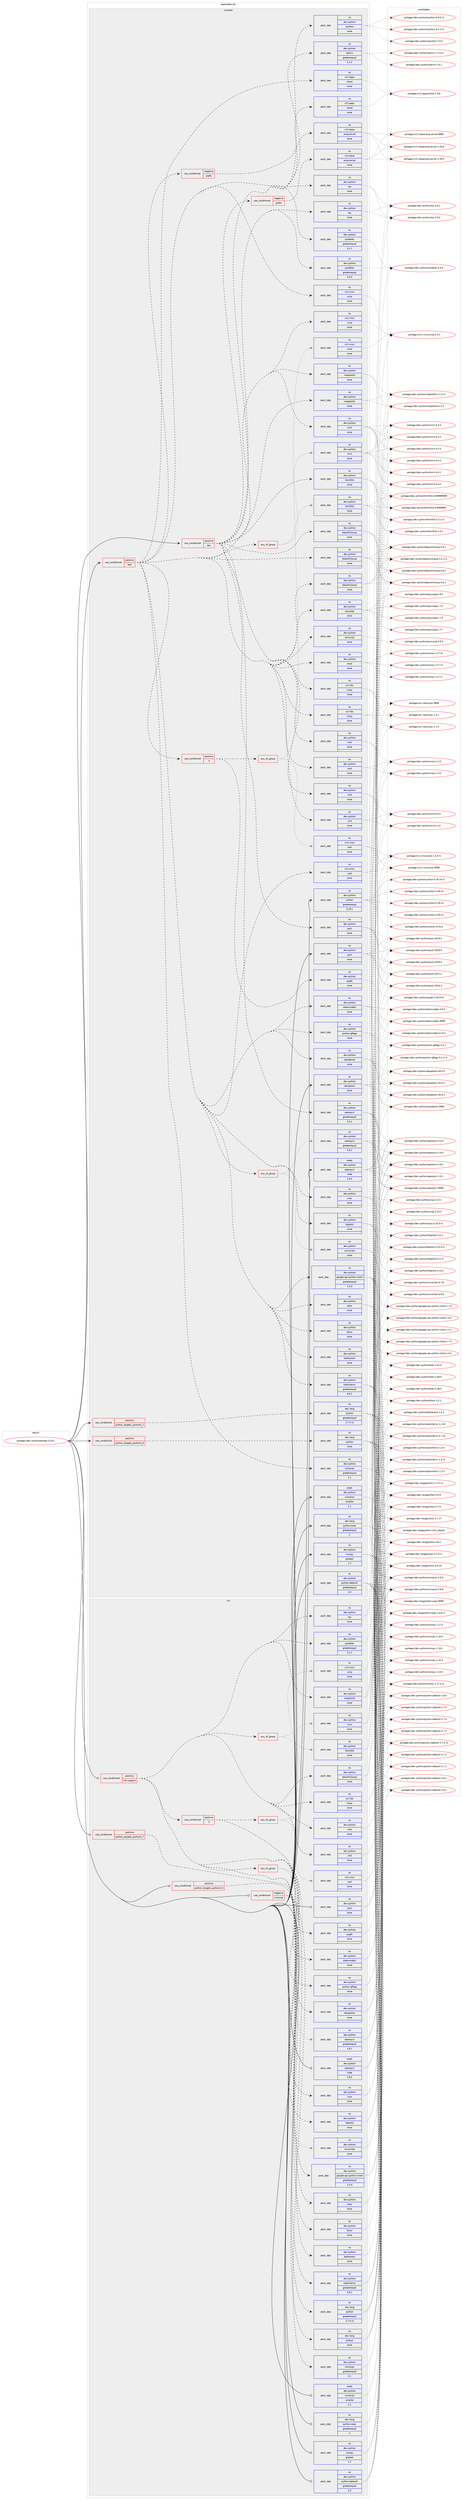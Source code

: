 digraph prolog {

# *************
# Graph options
# *************

newrank=true;
concentrate=true;
compound=true;
graph [rankdir=LR,fontname=Helvetica,fontsize=10,ranksep=1.5];#, ranksep=2.5, nodesep=0.2];
edge  [arrowhead=vee];
node  [fontname=Helvetica,fontsize=10];

# **********
# The ebuild
# **********

subgraph cluster_leftcol {
color=gray;
label=<<i>ebuild</i>>;
id [label="portage://dev-python/pandas-0.19.1", color=red, width=4, href="../dev-python/pandas-0.19.1.svg"];
}

# ****************
# The dependencies
# ****************

subgraph cluster_midcol {
color=gray;
label=<<i>dependencies</i>>;
subgraph cluster_compile {
fillcolor="#eeeeee";
style=filled;
label=<<i>compile</i>>;
subgraph cond111449 {
dependency444334 [label=<<TABLE BORDER="0" CELLBORDER="1" CELLSPACING="0" CELLPADDING="4"><TR><TD ROWSPAN="3" CELLPADDING="10">use_conditional</TD></TR><TR><TD>positive</TD></TR><TR><TD>doc</TD></TR></TABLE>>, shape=none, color=red];
subgraph cond111450 {
dependency444335 [label=<<TABLE BORDER="0" CELLBORDER="1" CELLSPACING="0" CELLPADDING="4"><TR><TD ROWSPAN="3" CELLPADDING="10">use_conditional</TD></TR><TR><TD>negative</TD></TR><TR><TD>prefix</TD></TR></TABLE>>, shape=none, color=red];
subgraph pack327921 {
dependency444336 [label=<<TABLE BORDER="0" CELLBORDER="1" CELLSPACING="0" CELLPADDING="4" WIDTH="220"><TR><TD ROWSPAN="6" CELLPADDING="30">pack_dep</TD></TR><TR><TD WIDTH="110">no</TD></TR><TR><TD>x11-base</TD></TR><TR><TD>xorg-server</TD></TR><TR><TD>none</TD></TR><TR><TD></TD></TR></TABLE>>, shape=none, color=blue];
}
dependency444335:e -> dependency444336:w [weight=20,style="dashed",arrowhead="vee"];
}
dependency444334:e -> dependency444335:w [weight=20,style="dashed",arrowhead="vee"];
subgraph pack327922 {
dependency444337 [label=<<TABLE BORDER="0" CELLBORDER="1" CELLSPACING="0" CELLPADDING="4" WIDTH="220"><TR><TD ROWSPAN="6" CELLPADDING="30">pack_dep</TD></TR><TR><TD WIDTH="110">no</TD></TR><TR><TD>x11-apps</TD></TR><TR><TD>xhost</TD></TR><TR><TD>none</TD></TR><TR><TD></TD></TR></TABLE>>, shape=none, color=blue];
}
dependency444334:e -> dependency444337:w [weight=20,style="dashed",arrowhead="vee"];
subgraph pack327923 {
dependency444338 [label=<<TABLE BORDER="0" CELLBORDER="1" CELLSPACING="0" CELLPADDING="4" WIDTH="220"><TR><TD ROWSPAN="6" CELLPADDING="30">pack_dep</TD></TR><TR><TD WIDTH="110">no</TD></TR><TR><TD>dev-python</TD></TR><TR><TD>beautifulsoup</TD></TR><TR><TD>none</TD></TR><TR><TD></TD></TR></TABLE>>, shape=none, color=blue];
}
dependency444334:e -> dependency444338:w [weight=20,style="dashed",arrowhead="vee"];
subgraph pack327924 {
dependency444339 [label=<<TABLE BORDER="0" CELLBORDER="1" CELLSPACING="0" CELLPADDING="4" WIDTH="220"><TR><TD ROWSPAN="6" CELLPADDING="30">pack_dep</TD></TR><TR><TD WIDTH="110">no</TD></TR><TR><TD>dev-python</TD></TR><TR><TD>html5lib</TD></TR><TR><TD>none</TD></TR><TR><TD></TD></TR></TABLE>>, shape=none, color=blue];
}
dependency444334:e -> dependency444339:w [weight=20,style="dashed",arrowhead="vee"];
subgraph pack327925 {
dependency444340 [label=<<TABLE BORDER="0" CELLBORDER="1" CELLSPACING="0" CELLPADDING="4" WIDTH="220"><TR><TD ROWSPAN="6" CELLPADDING="30">pack_dep</TD></TR><TR><TD WIDTH="110">no</TD></TR><TR><TD>dev-python</TD></TR><TR><TD>ipython</TD></TR><TR><TD>none</TD></TR><TR><TD></TD></TR></TABLE>>, shape=none, color=blue];
}
dependency444334:e -> dependency444340:w [weight=20,style="dashed",arrowhead="vee"];
subgraph pack327926 {
dependency444341 [label=<<TABLE BORDER="0" CELLBORDER="1" CELLSPACING="0" CELLPADDING="4" WIDTH="220"><TR><TD ROWSPAN="6" CELLPADDING="30">pack_dep</TD></TR><TR><TD WIDTH="110">no</TD></TR><TR><TD>dev-python</TD></TR><TR><TD>lxml</TD></TR><TR><TD>none</TD></TR><TR><TD></TD></TR></TABLE>>, shape=none, color=blue];
}
dependency444334:e -> dependency444341:w [weight=20,style="dashed",arrowhead="vee"];
subgraph pack327927 {
dependency444342 [label=<<TABLE BORDER="0" CELLBORDER="1" CELLSPACING="0" CELLPADDING="4" WIDTH="220"><TR><TD ROWSPAN="6" CELLPADDING="30">pack_dep</TD></TR><TR><TD WIDTH="110">no</TD></TR><TR><TD>dev-python</TD></TR><TR><TD>matplotlib</TD></TR><TR><TD>none</TD></TR><TR><TD></TD></TR></TABLE>>, shape=none, color=blue];
}
dependency444334:e -> dependency444342:w [weight=20,style="dashed",arrowhead="vee"];
subgraph pack327928 {
dependency444343 [label=<<TABLE BORDER="0" CELLBORDER="1" CELLSPACING="0" CELLPADDING="4" WIDTH="220"><TR><TD ROWSPAN="6" CELLPADDING="30">pack_dep</TD></TR><TR><TD WIDTH="110">no</TD></TR><TR><TD>dev-python</TD></TR><TR><TD>openpyxl</TD></TR><TR><TD>greaterequal</TD></TR><TR><TD>1.6.1</TD></TR></TABLE>>, shape=none, color=blue];
}
dependency444334:e -> dependency444343:w [weight=20,style="dashed",arrowhead="vee"];
subgraph pack327929 {
dependency444344 [label=<<TABLE BORDER="0" CELLBORDER="1" CELLSPACING="0" CELLPADDING="4" WIDTH="220"><TR><TD ROWSPAN="6" CELLPADDING="30">pack_dep</TD></TR><TR><TD WIDTH="110">no</TD></TR><TR><TD>dev-python</TD></TR><TR><TD>pytables</TD></TR><TR><TD>greaterequal</TD></TR><TR><TD>3.0.0</TD></TR></TABLE>>, shape=none, color=blue];
}
dependency444334:e -> dependency444344:w [weight=20,style="dashed",arrowhead="vee"];
subgraph pack327930 {
dependency444345 [label=<<TABLE BORDER="0" CELLBORDER="1" CELLSPACING="0" CELLPADDING="4" WIDTH="220"><TR><TD ROWSPAN="6" CELLPADDING="30">pack_dep</TD></TR><TR><TD WIDTH="110">no</TD></TR><TR><TD>dev-python</TD></TR><TR><TD>pytz</TD></TR><TR><TD>none</TD></TR><TR><TD></TD></TR></TABLE>>, shape=none, color=blue];
}
dependency444334:e -> dependency444345:w [weight=20,style="dashed",arrowhead="vee"];
subgraph pack327931 {
dependency444346 [label=<<TABLE BORDER="0" CELLBORDER="1" CELLSPACING="0" CELLPADDING="4" WIDTH="220"><TR><TD ROWSPAN="6" CELLPADDING="30">pack_dep</TD></TR><TR><TD WIDTH="110">no</TD></TR><TR><TD>dev-python</TD></TR><TR><TD>rpy</TD></TR><TR><TD>none</TD></TR><TR><TD></TD></TR></TABLE>>, shape=none, color=blue];
}
dependency444334:e -> dependency444346:w [weight=20,style="dashed",arrowhead="vee"];
subgraph pack327932 {
dependency444347 [label=<<TABLE BORDER="0" CELLBORDER="1" CELLSPACING="0" CELLPADDING="4" WIDTH="220"><TR><TD ROWSPAN="6" CELLPADDING="30">pack_dep</TD></TR><TR><TD WIDTH="110">no</TD></TR><TR><TD>dev-python</TD></TR><TR><TD>sphinx</TD></TR><TR><TD>greaterequal</TD></TR><TR><TD>1.2.1</TD></TR></TABLE>>, shape=none, color=blue];
}
dependency444334:e -> dependency444347:w [weight=20,style="dashed",arrowhead="vee"];
subgraph pack327933 {
dependency444348 [label=<<TABLE BORDER="0" CELLBORDER="1" CELLSPACING="0" CELLPADDING="4" WIDTH="220"><TR><TD ROWSPAN="6" CELLPADDING="30">pack_dep</TD></TR><TR><TD WIDTH="110">no</TD></TR><TR><TD>dev-python</TD></TR><TR><TD>xlrd</TD></TR><TR><TD>none</TD></TR><TR><TD></TD></TR></TABLE>>, shape=none, color=blue];
}
dependency444334:e -> dependency444348:w [weight=20,style="dashed",arrowhead="vee"];
subgraph pack327934 {
dependency444349 [label=<<TABLE BORDER="0" CELLBORDER="1" CELLSPACING="0" CELLPADDING="4" WIDTH="220"><TR><TD ROWSPAN="6" CELLPADDING="30">pack_dep</TD></TR><TR><TD WIDTH="110">no</TD></TR><TR><TD>dev-python</TD></TR><TR><TD>xlwt</TD></TR><TR><TD>none</TD></TR><TR><TD></TD></TR></TABLE>>, shape=none, color=blue];
}
dependency444334:e -> dependency444349:w [weight=20,style="dashed",arrowhead="vee"];
subgraph pack327935 {
dependency444350 [label=<<TABLE BORDER="0" CELLBORDER="1" CELLSPACING="0" CELLPADDING="4" WIDTH="220"><TR><TD ROWSPAN="6" CELLPADDING="30">pack_dep</TD></TR><TR><TD WIDTH="110">no</TD></TR><TR><TD>sci-libs</TD></TR><TR><TD>scipy</TD></TR><TR><TD>none</TD></TR><TR><TD></TD></TR></TABLE>>, shape=none, color=blue];
}
dependency444334:e -> dependency444350:w [weight=20,style="dashed",arrowhead="vee"];
subgraph pack327936 {
dependency444351 [label=<<TABLE BORDER="0" CELLBORDER="1" CELLSPACING="0" CELLPADDING="4" WIDTH="220"><TR><TD ROWSPAN="6" CELLPADDING="30">pack_dep</TD></TR><TR><TD WIDTH="110">no</TD></TR><TR><TD>x11-misc</TD></TR><TR><TD>xclip</TD></TR><TR><TD>none</TD></TR><TR><TD></TD></TR></TABLE>>, shape=none, color=blue];
}
dependency444334:e -> dependency444351:w [weight=20,style="dashed",arrowhead="vee"];
}
id:e -> dependency444334:w [weight=20,style="solid",arrowhead="vee"];
subgraph cond111451 {
dependency444352 [label=<<TABLE BORDER="0" CELLBORDER="1" CELLSPACING="0" CELLPADDING="4"><TR><TD ROWSPAN="3" CELLPADDING="10">use_conditional</TD></TR><TR><TD>positive</TD></TR><TR><TD>python_targets_python2_7</TD></TR></TABLE>>, shape=none, color=red];
subgraph pack327937 {
dependency444353 [label=<<TABLE BORDER="0" CELLBORDER="1" CELLSPACING="0" CELLPADDING="4" WIDTH="220"><TR><TD ROWSPAN="6" CELLPADDING="30">pack_dep</TD></TR><TR><TD WIDTH="110">no</TD></TR><TR><TD>dev-lang</TD></TR><TR><TD>python</TD></TR><TR><TD>greaterequal</TD></TR><TR><TD>2.7.5-r2</TD></TR></TABLE>>, shape=none, color=blue];
}
dependency444352:e -> dependency444353:w [weight=20,style="dashed",arrowhead="vee"];
}
id:e -> dependency444352:w [weight=20,style="solid",arrowhead="vee"];
subgraph cond111452 {
dependency444354 [label=<<TABLE BORDER="0" CELLBORDER="1" CELLSPACING="0" CELLPADDING="4"><TR><TD ROWSPAN="3" CELLPADDING="10">use_conditional</TD></TR><TR><TD>positive</TD></TR><TR><TD>python_targets_python3_6</TD></TR></TABLE>>, shape=none, color=red];
subgraph pack327938 {
dependency444355 [label=<<TABLE BORDER="0" CELLBORDER="1" CELLSPACING="0" CELLPADDING="4" WIDTH="220"><TR><TD ROWSPAN="6" CELLPADDING="30">pack_dep</TD></TR><TR><TD WIDTH="110">no</TD></TR><TR><TD>dev-lang</TD></TR><TR><TD>python</TD></TR><TR><TD>none</TD></TR><TR><TD></TD></TR></TABLE>>, shape=none, color=blue];
}
dependency444354:e -> dependency444355:w [weight=20,style="dashed",arrowhead="vee"];
}
id:e -> dependency444354:w [weight=20,style="solid",arrowhead="vee"];
subgraph cond111453 {
dependency444356 [label=<<TABLE BORDER="0" CELLBORDER="1" CELLSPACING="0" CELLPADDING="4"><TR><TD ROWSPAN="3" CELLPADDING="10">use_conditional</TD></TR><TR><TD>positive</TD></TR><TR><TD>test</TD></TR></TABLE>>, shape=none, color=red];
subgraph cond111454 {
dependency444357 [label=<<TABLE BORDER="0" CELLBORDER="1" CELLSPACING="0" CELLPADDING="4"><TR><TD ROWSPAN="3" CELLPADDING="10">use_conditional</TD></TR><TR><TD>negative</TD></TR><TR><TD>prefix</TD></TR></TABLE>>, shape=none, color=red];
subgraph pack327939 {
dependency444358 [label=<<TABLE BORDER="0" CELLBORDER="1" CELLSPACING="0" CELLPADDING="4" WIDTH="220"><TR><TD ROWSPAN="6" CELLPADDING="30">pack_dep</TD></TR><TR><TD WIDTH="110">no</TD></TR><TR><TD>x11-base</TD></TR><TR><TD>xorg-server</TD></TR><TR><TD>none</TD></TR><TR><TD></TD></TR></TABLE>>, shape=none, color=blue];
}
dependency444357:e -> dependency444358:w [weight=20,style="dashed",arrowhead="vee"];
}
dependency444356:e -> dependency444357:w [weight=20,style="dashed",arrowhead="vee"];
subgraph pack327940 {
dependency444359 [label=<<TABLE BORDER="0" CELLBORDER="1" CELLSPACING="0" CELLPADDING="4" WIDTH="220"><TR><TD ROWSPAN="6" CELLPADDING="30">pack_dep</TD></TR><TR><TD WIDTH="110">no</TD></TR><TR><TD>x11-apps</TD></TR><TR><TD>xhost</TD></TR><TR><TD>none</TD></TR><TR><TD></TD></TR></TABLE>>, shape=none, color=blue];
}
dependency444356:e -> dependency444359:w [weight=20,style="dashed",arrowhead="vee"];
subgraph pack327941 {
dependency444360 [label=<<TABLE BORDER="0" CELLBORDER="1" CELLSPACING="0" CELLPADDING="4" WIDTH="220"><TR><TD ROWSPAN="6" CELLPADDING="30">pack_dep</TD></TR><TR><TD WIDTH="110">no</TD></TR><TR><TD>dev-python</TD></TR><TR><TD>bottleneck</TD></TR><TR><TD>none</TD></TR><TR><TD></TD></TR></TABLE>>, shape=none, color=blue];
}
dependency444356:e -> dependency444360:w [weight=20,style="dashed",arrowhead="vee"];
subgraph pack327942 {
dependency444361 [label=<<TABLE BORDER="0" CELLBORDER="1" CELLSPACING="0" CELLPADDING="4" WIDTH="220"><TR><TD ROWSPAN="6" CELLPADDING="30">pack_dep</TD></TR><TR><TD WIDTH="110">no</TD></TR><TR><TD>dev-python</TD></TR><TR><TD>numexpr</TD></TR><TR><TD>greaterequal</TD></TR><TR><TD>2.1</TD></TR></TABLE>>, shape=none, color=blue];
}
dependency444356:e -> dependency444361:w [weight=20,style="dashed",arrowhead="vee"];
subgraph pack327943 {
dependency444362 [label=<<TABLE BORDER="0" CELLBORDER="1" CELLSPACING="0" CELLPADDING="4" WIDTH="220"><TR><TD ROWSPAN="6" CELLPADDING="30">pack_dep</TD></TR><TR><TD WIDTH="110">no</TD></TR><TR><TD>dev-python</TD></TR><TR><TD>beautifulsoup</TD></TR><TR><TD>none</TD></TR><TR><TD></TD></TR></TABLE>>, shape=none, color=blue];
}
dependency444356:e -> dependency444362:w [weight=20,style="dashed",arrowhead="vee"];
subgraph pack327944 {
dependency444363 [label=<<TABLE BORDER="0" CELLBORDER="1" CELLSPACING="0" CELLPADDING="4" WIDTH="220"><TR><TD ROWSPAN="6" CELLPADDING="30">pack_dep</TD></TR><TR><TD WIDTH="110">no</TD></TR><TR><TD>dev-python</TD></TR><TR><TD>blosc</TD></TR><TR><TD>none</TD></TR><TR><TD></TD></TR></TABLE>>, shape=none, color=blue];
}
dependency444356:e -> dependency444363:w [weight=20,style="dashed",arrowhead="vee"];
subgraph pack327945 {
dependency444364 [label=<<TABLE BORDER="0" CELLBORDER="1" CELLSPACING="0" CELLPADDING="4" WIDTH="220"><TR><TD ROWSPAN="6" CELLPADDING="30">pack_dep</TD></TR><TR><TD WIDTH="110">no</TD></TR><TR><TD>dev-python</TD></TR><TR><TD>boto</TD></TR><TR><TD>none</TD></TR><TR><TD></TD></TR></TABLE>>, shape=none, color=blue];
}
dependency444356:e -> dependency444364:w [weight=20,style="dashed",arrowhead="vee"];
subgraph pack327946 {
dependency444365 [label=<<TABLE BORDER="0" CELLBORDER="1" CELLSPACING="0" CELLPADDING="4" WIDTH="220"><TR><TD ROWSPAN="6" CELLPADDING="30">pack_dep</TD></TR><TR><TD WIDTH="110">no</TD></TR><TR><TD>dev-python</TD></TR><TR><TD>google-api-python-client</TD></TR><TR><TD>greaterequal</TD></TR><TR><TD>1.2.0</TD></TR></TABLE>>, shape=none, color=blue];
}
dependency444356:e -> dependency444365:w [weight=20,style="dashed",arrowhead="vee"];
subgraph any4753 {
dependency444366 [label=<<TABLE BORDER="0" CELLBORDER="1" CELLSPACING="0" CELLPADDING="4"><TR><TD CELLPADDING="10">any_of_group</TD></TR></TABLE>>, shape=none, color=red];subgraph pack327947 {
dependency444367 [label=<<TABLE BORDER="0" CELLBORDER="1" CELLSPACING="0" CELLPADDING="4" WIDTH="220"><TR><TD ROWSPAN="6" CELLPADDING="30">pack_dep</TD></TR><TR><TD WIDTH="110">no</TD></TR><TR><TD>dev-python</TD></TR><TR><TD>html5lib</TD></TR><TR><TD>none</TD></TR><TR><TD></TD></TR></TABLE>>, shape=none, color=blue];
}
dependency444366:e -> dependency444367:w [weight=20,style="dotted",arrowhead="oinv"];
subgraph pack327948 {
dependency444368 [label=<<TABLE BORDER="0" CELLBORDER="1" CELLSPACING="0" CELLPADDING="4" WIDTH="220"><TR><TD ROWSPAN="6" CELLPADDING="30">pack_dep</TD></TR><TR><TD WIDTH="110">no</TD></TR><TR><TD>dev-python</TD></TR><TR><TD>lxml</TD></TR><TR><TD>none</TD></TR><TR><TD></TD></TR></TABLE>>, shape=none, color=blue];
}
dependency444366:e -> dependency444368:w [weight=20,style="dotted",arrowhead="oinv"];
}
dependency444356:e -> dependency444366:w [weight=20,style="dashed",arrowhead="vee"];
subgraph pack327949 {
dependency444369 [label=<<TABLE BORDER="0" CELLBORDER="1" CELLSPACING="0" CELLPADDING="4" WIDTH="220"><TR><TD ROWSPAN="6" CELLPADDING="30">pack_dep</TD></TR><TR><TD WIDTH="110">no</TD></TR><TR><TD>dev-python</TD></TR><TR><TD>httplib2</TD></TR><TR><TD>none</TD></TR><TR><TD></TD></TR></TABLE>>, shape=none, color=blue];
}
dependency444356:e -> dependency444369:w [weight=20,style="dashed",arrowhead="vee"];
subgraph pack327950 {
dependency444370 [label=<<TABLE BORDER="0" CELLBORDER="1" CELLSPACING="0" CELLPADDING="4" WIDTH="220"><TR><TD ROWSPAN="6" CELLPADDING="30">pack_dep</TD></TR><TR><TD WIDTH="110">no</TD></TR><TR><TD>dev-python</TD></TR><TR><TD>jinja</TD></TR><TR><TD>none</TD></TR><TR><TD></TD></TR></TABLE>>, shape=none, color=blue];
}
dependency444356:e -> dependency444370:w [weight=20,style="dashed",arrowhead="vee"];
subgraph pack327951 {
dependency444371 [label=<<TABLE BORDER="0" CELLBORDER="1" CELLSPACING="0" CELLPADDING="4" WIDTH="220"><TR><TD ROWSPAN="6" CELLPADDING="30">pack_dep</TD></TR><TR><TD WIDTH="110">no</TD></TR><TR><TD>dev-python</TD></TR><TR><TD>matplotlib</TD></TR><TR><TD>none</TD></TR><TR><TD></TD></TR></TABLE>>, shape=none, color=blue];
}
dependency444356:e -> dependency444371:w [weight=20,style="dashed",arrowhead="vee"];
subgraph any4754 {
dependency444372 [label=<<TABLE BORDER="0" CELLBORDER="1" CELLSPACING="0" CELLPADDING="4"><TR><TD CELLPADDING="10">any_of_group</TD></TR></TABLE>>, shape=none, color=red];subgraph pack327952 {
dependency444373 [label=<<TABLE BORDER="0" CELLBORDER="1" CELLSPACING="0" CELLPADDING="4" WIDTH="220"><TR><TD ROWSPAN="6" CELLPADDING="30">pack_dep</TD></TR><TR><TD WIDTH="110">no</TD></TR><TR><TD>dev-python</TD></TR><TR><TD>openpyxl</TD></TR><TR><TD>greaterequal</TD></TR><TR><TD>1.6.1</TD></TR></TABLE>>, shape=none, color=blue];
}
dependency444372:e -> dependency444373:w [weight=20,style="dotted",arrowhead="oinv"];
subgraph pack327953 {
dependency444374 [label=<<TABLE BORDER="0" CELLBORDER="1" CELLSPACING="0" CELLPADDING="4" WIDTH="220"><TR><TD ROWSPAN="6" CELLPADDING="30">pack_dep</TD></TR><TR><TD WIDTH="110">no</TD></TR><TR><TD>dev-python</TD></TR><TR><TD>xlsxwriter</TD></TR><TR><TD>none</TD></TR><TR><TD></TD></TR></TABLE>>, shape=none, color=blue];
}
dependency444372:e -> dependency444374:w [weight=20,style="dotted",arrowhead="oinv"];
}
dependency444356:e -> dependency444372:w [weight=20,style="dashed",arrowhead="vee"];
subgraph pack327954 {
dependency444375 [label=<<TABLE BORDER="0" CELLBORDER="1" CELLSPACING="0" CELLPADDING="4" WIDTH="220"><TR><TD ROWSPAN="6" CELLPADDING="30">pack_dep</TD></TR><TR><TD WIDTH="110">no</TD></TR><TR><TD>dev-python</TD></TR><TR><TD>pytables</TD></TR><TR><TD>greaterequal</TD></TR><TR><TD>3.2.1</TD></TR></TABLE>>, shape=none, color=blue];
}
dependency444356:e -> dependency444375:w [weight=20,style="dashed",arrowhead="vee"];
subgraph pack327955 {
dependency444376 [label=<<TABLE BORDER="0" CELLBORDER="1" CELLSPACING="0" CELLPADDING="4" WIDTH="220"><TR><TD ROWSPAN="6" CELLPADDING="30">pack_dep</TD></TR><TR><TD WIDTH="110">no</TD></TR><TR><TD>dev-python</TD></TR><TR><TD>python-gflags</TD></TR><TR><TD>none</TD></TR><TR><TD></TD></TR></TABLE>>, shape=none, color=blue];
}
dependency444356:e -> dependency444376:w [weight=20,style="dashed",arrowhead="vee"];
subgraph pack327956 {
dependency444377 [label=<<TABLE BORDER="0" CELLBORDER="1" CELLSPACING="0" CELLPADDING="4" WIDTH="220"><TR><TD ROWSPAN="6" CELLPADDING="30">pack_dep</TD></TR><TR><TD WIDTH="110">no</TD></TR><TR><TD>dev-python</TD></TR><TR><TD>rpy</TD></TR><TR><TD>none</TD></TR><TR><TD></TD></TR></TABLE>>, shape=none, color=blue];
}
dependency444356:e -> dependency444377:w [weight=20,style="dashed",arrowhead="vee"];
subgraph pack327957 {
dependency444378 [label=<<TABLE BORDER="0" CELLBORDER="1" CELLSPACING="0" CELLPADDING="4" WIDTH="220"><TR><TD ROWSPAN="6" CELLPADDING="30">pack_dep</TD></TR><TR><TD WIDTH="110">no</TD></TR><TR><TD>dev-python</TD></TR><TR><TD>setuptools</TD></TR><TR><TD>none</TD></TR><TR><TD></TD></TR></TABLE>>, shape=none, color=blue];
}
dependency444356:e -> dependency444378:w [weight=20,style="dashed",arrowhead="vee"];
subgraph pack327958 {
dependency444379 [label=<<TABLE BORDER="0" CELLBORDER="1" CELLSPACING="0" CELLPADDING="4" WIDTH="220"><TR><TD ROWSPAN="6" CELLPADDING="30">pack_dep</TD></TR><TR><TD WIDTH="110">no</TD></TR><TR><TD>dev-python</TD></TR><TR><TD>statsmodels</TD></TR><TR><TD>none</TD></TR><TR><TD></TD></TR></TABLE>>, shape=none, color=blue];
}
dependency444356:e -> dependency444379:w [weight=20,style="dashed",arrowhead="vee"];
subgraph pack327959 {
dependency444380 [label=<<TABLE BORDER="0" CELLBORDER="1" CELLSPACING="0" CELLPADDING="4" WIDTH="220"><TR><TD ROWSPAN="6" CELLPADDING="30">pack_dep</TD></TR><TR><TD WIDTH="110">no</TD></TR><TR><TD>dev-python</TD></TR><TR><TD>sqlalchemy</TD></TR><TR><TD>greaterequal</TD></TR><TR><TD>0.8.1</TD></TR></TABLE>>, shape=none, color=blue];
}
dependency444356:e -> dependency444380:w [weight=20,style="dashed",arrowhead="vee"];
subgraph pack327960 {
dependency444381 [label=<<TABLE BORDER="0" CELLBORDER="1" CELLSPACING="0" CELLPADDING="4" WIDTH="220"><TR><TD ROWSPAN="6" CELLPADDING="30">pack_dep</TD></TR><TR><TD WIDTH="110">no</TD></TR><TR><TD>dev-python</TD></TR><TR><TD>xlrd</TD></TR><TR><TD>none</TD></TR><TR><TD></TD></TR></TABLE>>, shape=none, color=blue];
}
dependency444356:e -> dependency444381:w [weight=20,style="dashed",arrowhead="vee"];
subgraph pack327961 {
dependency444382 [label=<<TABLE BORDER="0" CELLBORDER="1" CELLSPACING="0" CELLPADDING="4" WIDTH="220"><TR><TD ROWSPAN="6" CELLPADDING="30">pack_dep</TD></TR><TR><TD WIDTH="110">no</TD></TR><TR><TD>dev-python</TD></TR><TR><TD>xlwt</TD></TR><TR><TD>none</TD></TR><TR><TD></TD></TR></TABLE>>, shape=none, color=blue];
}
dependency444356:e -> dependency444382:w [weight=20,style="dashed",arrowhead="vee"];
subgraph pack327962 {
dependency444383 [label=<<TABLE BORDER="0" CELLBORDER="1" CELLSPACING="0" CELLPADDING="4" WIDTH="220"><TR><TD ROWSPAN="6" CELLPADDING="30">pack_dep</TD></TR><TR><TD WIDTH="110">no</TD></TR><TR><TD>sci-libs</TD></TR><TR><TD>scipy</TD></TR><TR><TD>none</TD></TR><TR><TD></TD></TR></TABLE>>, shape=none, color=blue];
}
dependency444356:e -> dependency444383:w [weight=20,style="dashed",arrowhead="vee"];
subgraph cond111455 {
dependency444384 [label=<<TABLE BORDER="0" CELLBORDER="1" CELLSPACING="0" CELLPADDING="4"><TR><TD ROWSPAN="3" CELLPADDING="10">use_conditional</TD></TR><TR><TD>positive</TD></TR><TR><TD>X</TD></TR></TABLE>>, shape=none, color=red];
subgraph pack327963 {
dependency444385 [label=<<TABLE BORDER="0" CELLBORDER="1" CELLSPACING="0" CELLPADDING="4" WIDTH="220"><TR><TD ROWSPAN="6" CELLPADDING="30">pack_dep</TD></TR><TR><TD WIDTH="110">no</TD></TR><TR><TD>dev-python</TD></TR><TR><TD>pygtk</TD></TR><TR><TD>none</TD></TR><TR><TD></TD></TR></TABLE>>, shape=none, color=blue];
}
dependency444384:e -> dependency444385:w [weight=20,style="dashed",arrowhead="vee"];
subgraph any4755 {
dependency444386 [label=<<TABLE BORDER="0" CELLBORDER="1" CELLSPACING="0" CELLPADDING="4"><TR><TD CELLPADDING="10">any_of_group</TD></TR></TABLE>>, shape=none, color=red];subgraph pack327964 {
dependency444387 [label=<<TABLE BORDER="0" CELLBORDER="1" CELLSPACING="0" CELLPADDING="4" WIDTH="220"><TR><TD ROWSPAN="6" CELLPADDING="30">pack_dep</TD></TR><TR><TD WIDTH="110">no</TD></TR><TR><TD>x11-misc</TD></TR><TR><TD>xclip</TD></TR><TR><TD>none</TD></TR><TR><TD></TD></TR></TABLE>>, shape=none, color=blue];
}
dependency444386:e -> dependency444387:w [weight=20,style="dotted",arrowhead="oinv"];
subgraph pack327965 {
dependency444388 [label=<<TABLE BORDER="0" CELLBORDER="1" CELLSPACING="0" CELLPADDING="4" WIDTH="220"><TR><TD ROWSPAN="6" CELLPADDING="30">pack_dep</TD></TR><TR><TD WIDTH="110">no</TD></TR><TR><TD>x11-misc</TD></TR><TR><TD>xsel</TD></TR><TR><TD>none</TD></TR><TR><TD></TD></TR></TABLE>>, shape=none, color=blue];
}
dependency444386:e -> dependency444388:w [weight=20,style="dotted",arrowhead="oinv"];
}
dependency444384:e -> dependency444386:w [weight=20,style="dashed",arrowhead="vee"];
}
dependency444356:e -> dependency444384:w [weight=20,style="dashed",arrowhead="vee"];
subgraph pack327966 {
dependency444389 [label=<<TABLE BORDER="0" CELLBORDER="1" CELLSPACING="0" CELLPADDING="4" WIDTH="220"><TR><TD ROWSPAN="6" CELLPADDING="30">pack_dep</TD></TR><TR><TD WIDTH="110">no</TD></TR><TR><TD>dev-python</TD></TR><TR><TD>beautifulsoup</TD></TR><TR><TD>none</TD></TR><TR><TD></TD></TR></TABLE>>, shape=none, color=blue];
}
dependency444356:e -> dependency444389:w [weight=20,style="dashed",arrowhead="vee"];
subgraph pack327967 {
dependency444390 [label=<<TABLE BORDER="0" CELLBORDER="1" CELLSPACING="0" CELLPADDING="4" WIDTH="220"><TR><TD ROWSPAN="6" CELLPADDING="30">pack_dep</TD></TR><TR><TD WIDTH="110">no</TD></TR><TR><TD>dev-python</TD></TR><TR><TD>nose</TD></TR><TR><TD>none</TD></TR><TR><TD></TD></TR></TABLE>>, shape=none, color=blue];
}
dependency444356:e -> dependency444390:w [weight=20,style="dashed",arrowhead="vee"];
subgraph pack327968 {
dependency444391 [label=<<TABLE BORDER="0" CELLBORDER="1" CELLSPACING="0" CELLPADDING="4" WIDTH="220"><TR><TD ROWSPAN="6" CELLPADDING="30">pack_dep</TD></TR><TR><TD WIDTH="110">no</TD></TR><TR><TD>dev-python</TD></TR><TR><TD>pymysql</TD></TR><TR><TD>none</TD></TR><TR><TD></TD></TR></TABLE>>, shape=none, color=blue];
}
dependency444356:e -> dependency444391:w [weight=20,style="dashed",arrowhead="vee"];
subgraph pack327969 {
dependency444392 [label=<<TABLE BORDER="0" CELLBORDER="1" CELLSPACING="0" CELLPADDING="4" WIDTH="220"><TR><TD ROWSPAN="6" CELLPADDING="30">pack_dep</TD></TR><TR><TD WIDTH="110">no</TD></TR><TR><TD>dev-python</TD></TR><TR><TD>psycopg</TD></TR><TR><TD>none</TD></TR><TR><TD></TD></TR></TABLE>>, shape=none, color=blue];
}
dependency444356:e -> dependency444392:w [weight=20,style="dashed",arrowhead="vee"];
subgraph pack327970 {
dependency444393 [label=<<TABLE BORDER="0" CELLBORDER="1" CELLSPACING="0" CELLPADDING="4" WIDTH="220"><TR><TD ROWSPAN="6" CELLPADDING="30">pack_dep</TD></TR><TR><TD WIDTH="110">no</TD></TR><TR><TD>x11-misc</TD></TR><TR><TD>xclip</TD></TR><TR><TD>none</TD></TR><TR><TD></TD></TR></TABLE>>, shape=none, color=blue];
}
dependency444356:e -> dependency444393:w [weight=20,style="dashed",arrowhead="vee"];
subgraph pack327971 {
dependency444394 [label=<<TABLE BORDER="0" CELLBORDER="1" CELLSPACING="0" CELLPADDING="4" WIDTH="220"><TR><TD ROWSPAN="6" CELLPADDING="30">pack_dep</TD></TR><TR><TD WIDTH="110">no</TD></TR><TR><TD>x11-misc</TD></TR><TR><TD>xsel</TD></TR><TR><TD>none</TD></TR><TR><TD></TD></TR></TABLE>>, shape=none, color=blue];
}
dependency444356:e -> dependency444394:w [weight=20,style="dashed",arrowhead="vee"];
}
id:e -> dependency444356:w [weight=20,style="solid",arrowhead="vee"];
subgraph pack327972 {
dependency444395 [label=<<TABLE BORDER="0" CELLBORDER="1" CELLSPACING="0" CELLPADDING="4" WIDTH="220"><TR><TD ROWSPAN="6" CELLPADDING="30">pack_dep</TD></TR><TR><TD WIDTH="110">no</TD></TR><TR><TD>dev-lang</TD></TR><TR><TD>python-exec</TD></TR><TR><TD>greaterequal</TD></TR><TR><TD>2</TD></TR></TABLE>>, shape=none, color=blue];
}
id:e -> dependency444395:w [weight=20,style="solid",arrowhead="vee"];
subgraph pack327973 {
dependency444396 [label=<<TABLE BORDER="0" CELLBORDER="1" CELLSPACING="0" CELLPADDING="4" WIDTH="220"><TR><TD ROWSPAN="6" CELLPADDING="30">pack_dep</TD></TR><TR><TD WIDTH="110">no</TD></TR><TR><TD>dev-python</TD></TR><TR><TD>cython</TD></TR><TR><TD>greaterequal</TD></TR><TR><TD>0.19.1</TD></TR></TABLE>>, shape=none, color=blue];
}
id:e -> dependency444396:w [weight=20,style="solid",arrowhead="vee"];
subgraph pack327974 {
dependency444397 [label=<<TABLE BORDER="0" CELLBORDER="1" CELLSPACING="0" CELLPADDING="4" WIDTH="220"><TR><TD ROWSPAN="6" CELLPADDING="30">pack_dep</TD></TR><TR><TD WIDTH="110">no</TD></TR><TR><TD>dev-python</TD></TR><TR><TD>numpy</TD></TR><TR><TD>greater</TD></TR><TR><TD>1.7</TD></TR></TABLE>>, shape=none, color=blue];
}
id:e -> dependency444397:w [weight=20,style="solid",arrowhead="vee"];
subgraph pack327975 {
dependency444398 [label=<<TABLE BORDER="0" CELLBORDER="1" CELLSPACING="0" CELLPADDING="4" WIDTH="220"><TR><TD ROWSPAN="6" CELLPADDING="30">pack_dep</TD></TR><TR><TD WIDTH="110">no</TD></TR><TR><TD>dev-python</TD></TR><TR><TD>python-dateutil</TD></TR><TR><TD>greaterequal</TD></TR><TR><TD>2.0</TD></TR></TABLE>>, shape=none, color=blue];
}
id:e -> dependency444398:w [weight=20,style="solid",arrowhead="vee"];
subgraph pack327976 {
dependency444399 [label=<<TABLE BORDER="0" CELLBORDER="1" CELLSPACING="0" CELLPADDING="4" WIDTH="220"><TR><TD ROWSPAN="6" CELLPADDING="30">pack_dep</TD></TR><TR><TD WIDTH="110">no</TD></TR><TR><TD>dev-python</TD></TR><TR><TD>pytz</TD></TR><TR><TD>none</TD></TR><TR><TD></TD></TR></TABLE>>, shape=none, color=blue];
}
id:e -> dependency444399:w [weight=20,style="solid",arrowhead="vee"];
subgraph pack327977 {
dependency444400 [label=<<TABLE BORDER="0" CELLBORDER="1" CELLSPACING="0" CELLPADDING="4" WIDTH="220"><TR><TD ROWSPAN="6" CELLPADDING="30">pack_dep</TD></TR><TR><TD WIDTH="110">no</TD></TR><TR><TD>dev-python</TD></TR><TR><TD>setuptools</TD></TR><TR><TD>none</TD></TR><TR><TD></TD></TR></TABLE>>, shape=none, color=blue];
}
id:e -> dependency444400:w [weight=20,style="solid",arrowhead="vee"];
subgraph pack327978 {
dependency444401 [label=<<TABLE BORDER="0" CELLBORDER="1" CELLSPACING="0" CELLPADDING="4" WIDTH="220"><TR><TD ROWSPAN="6" CELLPADDING="30">pack_dep</TD></TR><TR><TD WIDTH="110">weak</TD></TR><TR><TD>dev-python</TD></TR><TR><TD>numexpr</TD></TR><TR><TD>smaller</TD></TR><TR><TD>2.1</TD></TR></TABLE>>, shape=none, color=blue];
}
id:e -> dependency444401:w [weight=20,style="solid",arrowhead="vee"];
subgraph pack327979 {
dependency444402 [label=<<TABLE BORDER="0" CELLBORDER="1" CELLSPACING="0" CELLPADDING="4" WIDTH="220"><TR><TD ROWSPAN="6" CELLPADDING="30">pack_dep</TD></TR><TR><TD WIDTH="110">weak</TD></TR><TR><TD>dev-python</TD></TR><TR><TD>openpyxl</TD></TR><TR><TD>tilde</TD></TR><TR><TD>1.9.0</TD></TR></TABLE>>, shape=none, color=blue];
}
id:e -> dependency444402:w [weight=20,style="solid",arrowhead="vee"];
}
subgraph cluster_compileandrun {
fillcolor="#eeeeee";
style=filled;
label=<<i>compile and run</i>>;
}
subgraph cluster_run {
fillcolor="#eeeeee";
style=filled;
label=<<i>run</i>>;
subgraph cond111456 {
dependency444403 [label=<<TABLE BORDER="0" CELLBORDER="1" CELLSPACING="0" CELLPADDING="4"><TR><TD ROWSPAN="3" CELLPADDING="10">use_conditional</TD></TR><TR><TD>negative</TD></TR><TR><TD>minimal</TD></TR></TABLE>>, shape=none, color=red];
subgraph pack327980 {
dependency444404 [label=<<TABLE BORDER="0" CELLBORDER="1" CELLSPACING="0" CELLPADDING="4" WIDTH="220"><TR><TD ROWSPAN="6" CELLPADDING="30">pack_dep</TD></TR><TR><TD WIDTH="110">no</TD></TR><TR><TD>dev-python</TD></TR><TR><TD>bottleneck</TD></TR><TR><TD>none</TD></TR><TR><TD></TD></TR></TABLE>>, shape=none, color=blue];
}
dependency444403:e -> dependency444404:w [weight=20,style="dashed",arrowhead="vee"];
subgraph pack327981 {
dependency444405 [label=<<TABLE BORDER="0" CELLBORDER="1" CELLSPACING="0" CELLPADDING="4" WIDTH="220"><TR><TD ROWSPAN="6" CELLPADDING="30">pack_dep</TD></TR><TR><TD WIDTH="110">no</TD></TR><TR><TD>dev-python</TD></TR><TR><TD>numexpr</TD></TR><TR><TD>greaterequal</TD></TR><TR><TD>2.1</TD></TR></TABLE>>, shape=none, color=blue];
}
dependency444403:e -> dependency444405:w [weight=20,style="dashed",arrowhead="vee"];
}
id:e -> dependency444403:w [weight=20,style="solid",arrowhead="odot"];
subgraph cond111457 {
dependency444406 [label=<<TABLE BORDER="0" CELLBORDER="1" CELLSPACING="0" CELLPADDING="4"><TR><TD ROWSPAN="3" CELLPADDING="10">use_conditional</TD></TR><TR><TD>positive</TD></TR><TR><TD>full-support</TD></TR></TABLE>>, shape=none, color=red];
subgraph pack327982 {
dependency444407 [label=<<TABLE BORDER="0" CELLBORDER="1" CELLSPACING="0" CELLPADDING="4" WIDTH="220"><TR><TD ROWSPAN="6" CELLPADDING="30">pack_dep</TD></TR><TR><TD WIDTH="110">no</TD></TR><TR><TD>dev-python</TD></TR><TR><TD>beautifulsoup</TD></TR><TR><TD>none</TD></TR><TR><TD></TD></TR></TABLE>>, shape=none, color=blue];
}
dependency444406:e -> dependency444407:w [weight=20,style="dashed",arrowhead="vee"];
subgraph pack327983 {
dependency444408 [label=<<TABLE BORDER="0" CELLBORDER="1" CELLSPACING="0" CELLPADDING="4" WIDTH="220"><TR><TD ROWSPAN="6" CELLPADDING="30">pack_dep</TD></TR><TR><TD WIDTH="110">no</TD></TR><TR><TD>dev-python</TD></TR><TR><TD>blosc</TD></TR><TR><TD>none</TD></TR><TR><TD></TD></TR></TABLE>>, shape=none, color=blue];
}
dependency444406:e -> dependency444408:w [weight=20,style="dashed",arrowhead="vee"];
subgraph pack327984 {
dependency444409 [label=<<TABLE BORDER="0" CELLBORDER="1" CELLSPACING="0" CELLPADDING="4" WIDTH="220"><TR><TD ROWSPAN="6" CELLPADDING="30">pack_dep</TD></TR><TR><TD WIDTH="110">no</TD></TR><TR><TD>dev-python</TD></TR><TR><TD>boto</TD></TR><TR><TD>none</TD></TR><TR><TD></TD></TR></TABLE>>, shape=none, color=blue];
}
dependency444406:e -> dependency444409:w [weight=20,style="dashed",arrowhead="vee"];
subgraph pack327985 {
dependency444410 [label=<<TABLE BORDER="0" CELLBORDER="1" CELLSPACING="0" CELLPADDING="4" WIDTH="220"><TR><TD ROWSPAN="6" CELLPADDING="30">pack_dep</TD></TR><TR><TD WIDTH="110">no</TD></TR><TR><TD>dev-python</TD></TR><TR><TD>google-api-python-client</TD></TR><TR><TD>greaterequal</TD></TR><TR><TD>1.2.0</TD></TR></TABLE>>, shape=none, color=blue];
}
dependency444406:e -> dependency444410:w [weight=20,style="dashed",arrowhead="vee"];
subgraph any4756 {
dependency444411 [label=<<TABLE BORDER="0" CELLBORDER="1" CELLSPACING="0" CELLPADDING="4"><TR><TD CELLPADDING="10">any_of_group</TD></TR></TABLE>>, shape=none, color=red];subgraph pack327986 {
dependency444412 [label=<<TABLE BORDER="0" CELLBORDER="1" CELLSPACING="0" CELLPADDING="4" WIDTH="220"><TR><TD ROWSPAN="6" CELLPADDING="30">pack_dep</TD></TR><TR><TD WIDTH="110">no</TD></TR><TR><TD>dev-python</TD></TR><TR><TD>html5lib</TD></TR><TR><TD>none</TD></TR><TR><TD></TD></TR></TABLE>>, shape=none, color=blue];
}
dependency444411:e -> dependency444412:w [weight=20,style="dotted",arrowhead="oinv"];
subgraph pack327987 {
dependency444413 [label=<<TABLE BORDER="0" CELLBORDER="1" CELLSPACING="0" CELLPADDING="4" WIDTH="220"><TR><TD ROWSPAN="6" CELLPADDING="30">pack_dep</TD></TR><TR><TD WIDTH="110">no</TD></TR><TR><TD>dev-python</TD></TR><TR><TD>lxml</TD></TR><TR><TD>none</TD></TR><TR><TD></TD></TR></TABLE>>, shape=none, color=blue];
}
dependency444411:e -> dependency444413:w [weight=20,style="dotted",arrowhead="oinv"];
}
dependency444406:e -> dependency444411:w [weight=20,style="dashed",arrowhead="vee"];
subgraph pack327988 {
dependency444414 [label=<<TABLE BORDER="0" CELLBORDER="1" CELLSPACING="0" CELLPADDING="4" WIDTH="220"><TR><TD ROWSPAN="6" CELLPADDING="30">pack_dep</TD></TR><TR><TD WIDTH="110">no</TD></TR><TR><TD>dev-python</TD></TR><TR><TD>httplib2</TD></TR><TR><TD>none</TD></TR><TR><TD></TD></TR></TABLE>>, shape=none, color=blue];
}
dependency444406:e -> dependency444414:w [weight=20,style="dashed",arrowhead="vee"];
subgraph pack327989 {
dependency444415 [label=<<TABLE BORDER="0" CELLBORDER="1" CELLSPACING="0" CELLPADDING="4" WIDTH="220"><TR><TD ROWSPAN="6" CELLPADDING="30">pack_dep</TD></TR><TR><TD WIDTH="110">no</TD></TR><TR><TD>dev-python</TD></TR><TR><TD>jinja</TD></TR><TR><TD>none</TD></TR><TR><TD></TD></TR></TABLE>>, shape=none, color=blue];
}
dependency444406:e -> dependency444415:w [weight=20,style="dashed",arrowhead="vee"];
subgraph pack327990 {
dependency444416 [label=<<TABLE BORDER="0" CELLBORDER="1" CELLSPACING="0" CELLPADDING="4" WIDTH="220"><TR><TD ROWSPAN="6" CELLPADDING="30">pack_dep</TD></TR><TR><TD WIDTH="110">no</TD></TR><TR><TD>dev-python</TD></TR><TR><TD>matplotlib</TD></TR><TR><TD>none</TD></TR><TR><TD></TD></TR></TABLE>>, shape=none, color=blue];
}
dependency444406:e -> dependency444416:w [weight=20,style="dashed",arrowhead="vee"];
subgraph any4757 {
dependency444417 [label=<<TABLE BORDER="0" CELLBORDER="1" CELLSPACING="0" CELLPADDING="4"><TR><TD CELLPADDING="10">any_of_group</TD></TR></TABLE>>, shape=none, color=red];subgraph pack327991 {
dependency444418 [label=<<TABLE BORDER="0" CELLBORDER="1" CELLSPACING="0" CELLPADDING="4" WIDTH="220"><TR><TD ROWSPAN="6" CELLPADDING="30">pack_dep</TD></TR><TR><TD WIDTH="110">no</TD></TR><TR><TD>dev-python</TD></TR><TR><TD>openpyxl</TD></TR><TR><TD>greaterequal</TD></TR><TR><TD>1.6.1</TD></TR></TABLE>>, shape=none, color=blue];
}
dependency444417:e -> dependency444418:w [weight=20,style="dotted",arrowhead="oinv"];
subgraph pack327992 {
dependency444419 [label=<<TABLE BORDER="0" CELLBORDER="1" CELLSPACING="0" CELLPADDING="4" WIDTH="220"><TR><TD ROWSPAN="6" CELLPADDING="30">pack_dep</TD></TR><TR><TD WIDTH="110">no</TD></TR><TR><TD>dev-python</TD></TR><TR><TD>xlsxwriter</TD></TR><TR><TD>none</TD></TR><TR><TD></TD></TR></TABLE>>, shape=none, color=blue];
}
dependency444417:e -> dependency444419:w [weight=20,style="dotted",arrowhead="oinv"];
}
dependency444406:e -> dependency444417:w [weight=20,style="dashed",arrowhead="vee"];
subgraph pack327993 {
dependency444420 [label=<<TABLE BORDER="0" CELLBORDER="1" CELLSPACING="0" CELLPADDING="4" WIDTH="220"><TR><TD ROWSPAN="6" CELLPADDING="30">pack_dep</TD></TR><TR><TD WIDTH="110">no</TD></TR><TR><TD>dev-python</TD></TR><TR><TD>pytables</TD></TR><TR><TD>greaterequal</TD></TR><TR><TD>3.2.1</TD></TR></TABLE>>, shape=none, color=blue];
}
dependency444406:e -> dependency444420:w [weight=20,style="dashed",arrowhead="vee"];
subgraph pack327994 {
dependency444421 [label=<<TABLE BORDER="0" CELLBORDER="1" CELLSPACING="0" CELLPADDING="4" WIDTH="220"><TR><TD ROWSPAN="6" CELLPADDING="30">pack_dep</TD></TR><TR><TD WIDTH="110">no</TD></TR><TR><TD>dev-python</TD></TR><TR><TD>python-gflags</TD></TR><TR><TD>none</TD></TR><TR><TD></TD></TR></TABLE>>, shape=none, color=blue];
}
dependency444406:e -> dependency444421:w [weight=20,style="dashed",arrowhead="vee"];
subgraph pack327995 {
dependency444422 [label=<<TABLE BORDER="0" CELLBORDER="1" CELLSPACING="0" CELLPADDING="4" WIDTH="220"><TR><TD ROWSPAN="6" CELLPADDING="30">pack_dep</TD></TR><TR><TD WIDTH="110">no</TD></TR><TR><TD>dev-python</TD></TR><TR><TD>rpy</TD></TR><TR><TD>none</TD></TR><TR><TD></TD></TR></TABLE>>, shape=none, color=blue];
}
dependency444406:e -> dependency444422:w [weight=20,style="dashed",arrowhead="vee"];
subgraph pack327996 {
dependency444423 [label=<<TABLE BORDER="0" CELLBORDER="1" CELLSPACING="0" CELLPADDING="4" WIDTH="220"><TR><TD ROWSPAN="6" CELLPADDING="30">pack_dep</TD></TR><TR><TD WIDTH="110">no</TD></TR><TR><TD>dev-python</TD></TR><TR><TD>setuptools</TD></TR><TR><TD>none</TD></TR><TR><TD></TD></TR></TABLE>>, shape=none, color=blue];
}
dependency444406:e -> dependency444423:w [weight=20,style="dashed",arrowhead="vee"];
subgraph pack327997 {
dependency444424 [label=<<TABLE BORDER="0" CELLBORDER="1" CELLSPACING="0" CELLPADDING="4" WIDTH="220"><TR><TD ROWSPAN="6" CELLPADDING="30">pack_dep</TD></TR><TR><TD WIDTH="110">no</TD></TR><TR><TD>dev-python</TD></TR><TR><TD>statsmodels</TD></TR><TR><TD>none</TD></TR><TR><TD></TD></TR></TABLE>>, shape=none, color=blue];
}
dependency444406:e -> dependency444424:w [weight=20,style="dashed",arrowhead="vee"];
subgraph pack327998 {
dependency444425 [label=<<TABLE BORDER="0" CELLBORDER="1" CELLSPACING="0" CELLPADDING="4" WIDTH="220"><TR><TD ROWSPAN="6" CELLPADDING="30">pack_dep</TD></TR><TR><TD WIDTH="110">no</TD></TR><TR><TD>dev-python</TD></TR><TR><TD>sqlalchemy</TD></TR><TR><TD>greaterequal</TD></TR><TR><TD>0.8.1</TD></TR></TABLE>>, shape=none, color=blue];
}
dependency444406:e -> dependency444425:w [weight=20,style="dashed",arrowhead="vee"];
subgraph pack327999 {
dependency444426 [label=<<TABLE BORDER="0" CELLBORDER="1" CELLSPACING="0" CELLPADDING="4" WIDTH="220"><TR><TD ROWSPAN="6" CELLPADDING="30">pack_dep</TD></TR><TR><TD WIDTH="110">no</TD></TR><TR><TD>dev-python</TD></TR><TR><TD>xlrd</TD></TR><TR><TD>none</TD></TR><TR><TD></TD></TR></TABLE>>, shape=none, color=blue];
}
dependency444406:e -> dependency444426:w [weight=20,style="dashed",arrowhead="vee"];
subgraph pack328000 {
dependency444427 [label=<<TABLE BORDER="0" CELLBORDER="1" CELLSPACING="0" CELLPADDING="4" WIDTH="220"><TR><TD ROWSPAN="6" CELLPADDING="30">pack_dep</TD></TR><TR><TD WIDTH="110">no</TD></TR><TR><TD>dev-python</TD></TR><TR><TD>xlwt</TD></TR><TR><TD>none</TD></TR><TR><TD></TD></TR></TABLE>>, shape=none, color=blue];
}
dependency444406:e -> dependency444427:w [weight=20,style="dashed",arrowhead="vee"];
subgraph pack328001 {
dependency444428 [label=<<TABLE BORDER="0" CELLBORDER="1" CELLSPACING="0" CELLPADDING="4" WIDTH="220"><TR><TD ROWSPAN="6" CELLPADDING="30">pack_dep</TD></TR><TR><TD WIDTH="110">no</TD></TR><TR><TD>sci-libs</TD></TR><TR><TD>scipy</TD></TR><TR><TD>none</TD></TR><TR><TD></TD></TR></TABLE>>, shape=none, color=blue];
}
dependency444406:e -> dependency444428:w [weight=20,style="dashed",arrowhead="vee"];
subgraph cond111458 {
dependency444429 [label=<<TABLE BORDER="0" CELLBORDER="1" CELLSPACING="0" CELLPADDING="4"><TR><TD ROWSPAN="3" CELLPADDING="10">use_conditional</TD></TR><TR><TD>positive</TD></TR><TR><TD>X</TD></TR></TABLE>>, shape=none, color=red];
subgraph pack328002 {
dependency444430 [label=<<TABLE BORDER="0" CELLBORDER="1" CELLSPACING="0" CELLPADDING="4" WIDTH="220"><TR><TD ROWSPAN="6" CELLPADDING="30">pack_dep</TD></TR><TR><TD WIDTH="110">no</TD></TR><TR><TD>dev-python</TD></TR><TR><TD>pygtk</TD></TR><TR><TD>none</TD></TR><TR><TD></TD></TR></TABLE>>, shape=none, color=blue];
}
dependency444429:e -> dependency444430:w [weight=20,style="dashed",arrowhead="vee"];
subgraph any4758 {
dependency444431 [label=<<TABLE BORDER="0" CELLBORDER="1" CELLSPACING="0" CELLPADDING="4"><TR><TD CELLPADDING="10">any_of_group</TD></TR></TABLE>>, shape=none, color=red];subgraph pack328003 {
dependency444432 [label=<<TABLE BORDER="0" CELLBORDER="1" CELLSPACING="0" CELLPADDING="4" WIDTH="220"><TR><TD ROWSPAN="6" CELLPADDING="30">pack_dep</TD></TR><TR><TD WIDTH="110">no</TD></TR><TR><TD>x11-misc</TD></TR><TR><TD>xclip</TD></TR><TR><TD>none</TD></TR><TR><TD></TD></TR></TABLE>>, shape=none, color=blue];
}
dependency444431:e -> dependency444432:w [weight=20,style="dotted",arrowhead="oinv"];
subgraph pack328004 {
dependency444433 [label=<<TABLE BORDER="0" CELLBORDER="1" CELLSPACING="0" CELLPADDING="4" WIDTH="220"><TR><TD ROWSPAN="6" CELLPADDING="30">pack_dep</TD></TR><TR><TD WIDTH="110">no</TD></TR><TR><TD>x11-misc</TD></TR><TR><TD>xsel</TD></TR><TR><TD>none</TD></TR><TR><TD></TD></TR></TABLE>>, shape=none, color=blue];
}
dependency444431:e -> dependency444433:w [weight=20,style="dotted",arrowhead="oinv"];
}
dependency444429:e -> dependency444431:w [weight=20,style="dashed",arrowhead="vee"];
}
dependency444406:e -> dependency444429:w [weight=20,style="dashed",arrowhead="vee"];
}
id:e -> dependency444406:w [weight=20,style="solid",arrowhead="odot"];
subgraph cond111459 {
dependency444434 [label=<<TABLE BORDER="0" CELLBORDER="1" CELLSPACING="0" CELLPADDING="4"><TR><TD ROWSPAN="3" CELLPADDING="10">use_conditional</TD></TR><TR><TD>positive</TD></TR><TR><TD>python_targets_python2_7</TD></TR></TABLE>>, shape=none, color=red];
subgraph pack328005 {
dependency444435 [label=<<TABLE BORDER="0" CELLBORDER="1" CELLSPACING="0" CELLPADDING="4" WIDTH="220"><TR><TD ROWSPAN="6" CELLPADDING="30">pack_dep</TD></TR><TR><TD WIDTH="110">no</TD></TR><TR><TD>dev-lang</TD></TR><TR><TD>python</TD></TR><TR><TD>greaterequal</TD></TR><TR><TD>2.7.5-r2</TD></TR></TABLE>>, shape=none, color=blue];
}
dependency444434:e -> dependency444435:w [weight=20,style="dashed",arrowhead="vee"];
}
id:e -> dependency444434:w [weight=20,style="solid",arrowhead="odot"];
subgraph cond111460 {
dependency444436 [label=<<TABLE BORDER="0" CELLBORDER="1" CELLSPACING="0" CELLPADDING="4"><TR><TD ROWSPAN="3" CELLPADDING="10">use_conditional</TD></TR><TR><TD>positive</TD></TR><TR><TD>python_targets_python3_6</TD></TR></TABLE>>, shape=none, color=red];
subgraph pack328006 {
dependency444437 [label=<<TABLE BORDER="0" CELLBORDER="1" CELLSPACING="0" CELLPADDING="4" WIDTH="220"><TR><TD ROWSPAN="6" CELLPADDING="30">pack_dep</TD></TR><TR><TD WIDTH="110">no</TD></TR><TR><TD>dev-lang</TD></TR><TR><TD>python</TD></TR><TR><TD>none</TD></TR><TR><TD></TD></TR></TABLE>>, shape=none, color=blue];
}
dependency444436:e -> dependency444437:w [weight=20,style="dashed",arrowhead="vee"];
}
id:e -> dependency444436:w [weight=20,style="solid",arrowhead="odot"];
subgraph pack328007 {
dependency444438 [label=<<TABLE BORDER="0" CELLBORDER="1" CELLSPACING="0" CELLPADDING="4" WIDTH="220"><TR><TD ROWSPAN="6" CELLPADDING="30">pack_dep</TD></TR><TR><TD WIDTH="110">no</TD></TR><TR><TD>dev-lang</TD></TR><TR><TD>python-exec</TD></TR><TR><TD>greaterequal</TD></TR><TR><TD>2</TD></TR></TABLE>>, shape=none, color=blue];
}
id:e -> dependency444438:w [weight=20,style="solid",arrowhead="odot"];
subgraph pack328008 {
dependency444439 [label=<<TABLE BORDER="0" CELLBORDER="1" CELLSPACING="0" CELLPADDING="4" WIDTH="220"><TR><TD ROWSPAN="6" CELLPADDING="30">pack_dep</TD></TR><TR><TD WIDTH="110">no</TD></TR><TR><TD>dev-python</TD></TR><TR><TD>numpy</TD></TR><TR><TD>greater</TD></TR><TR><TD>1.7</TD></TR></TABLE>>, shape=none, color=blue];
}
id:e -> dependency444439:w [weight=20,style="solid",arrowhead="odot"];
subgraph pack328009 {
dependency444440 [label=<<TABLE BORDER="0" CELLBORDER="1" CELLSPACING="0" CELLPADDING="4" WIDTH="220"><TR><TD ROWSPAN="6" CELLPADDING="30">pack_dep</TD></TR><TR><TD WIDTH="110">no</TD></TR><TR><TD>dev-python</TD></TR><TR><TD>python-dateutil</TD></TR><TR><TD>greaterequal</TD></TR><TR><TD>2.0</TD></TR></TABLE>>, shape=none, color=blue];
}
id:e -> dependency444440:w [weight=20,style="solid",arrowhead="odot"];
subgraph pack328010 {
dependency444441 [label=<<TABLE BORDER="0" CELLBORDER="1" CELLSPACING="0" CELLPADDING="4" WIDTH="220"><TR><TD ROWSPAN="6" CELLPADDING="30">pack_dep</TD></TR><TR><TD WIDTH="110">no</TD></TR><TR><TD>dev-python</TD></TR><TR><TD>pytz</TD></TR><TR><TD>none</TD></TR><TR><TD></TD></TR></TABLE>>, shape=none, color=blue];
}
id:e -> dependency444441:w [weight=20,style="solid",arrowhead="odot"];
subgraph pack328011 {
dependency444442 [label=<<TABLE BORDER="0" CELLBORDER="1" CELLSPACING="0" CELLPADDING="4" WIDTH="220"><TR><TD ROWSPAN="6" CELLPADDING="30">pack_dep</TD></TR><TR><TD WIDTH="110">weak</TD></TR><TR><TD>dev-python</TD></TR><TR><TD>numexpr</TD></TR><TR><TD>smaller</TD></TR><TR><TD>2.1</TD></TR></TABLE>>, shape=none, color=blue];
}
id:e -> dependency444442:w [weight=20,style="solid",arrowhead="odot"];
subgraph pack328012 {
dependency444443 [label=<<TABLE BORDER="0" CELLBORDER="1" CELLSPACING="0" CELLPADDING="4" WIDTH="220"><TR><TD ROWSPAN="6" CELLPADDING="30">pack_dep</TD></TR><TR><TD WIDTH="110">weak</TD></TR><TR><TD>dev-python</TD></TR><TR><TD>openpyxl</TD></TR><TR><TD>tilde</TD></TR><TR><TD>1.9.0</TD></TR></TABLE>>, shape=none, color=blue];
}
id:e -> dependency444443:w [weight=20,style="solid",arrowhead="odot"];
}
}

# **************
# The candidates
# **************

subgraph cluster_choices {
rank=same;
color=gray;
label=<<i>candidates</i>>;

subgraph choice327921 {
color=black;
nodesep=1;
choice120494945989711510147120111114103451151011141181011144557575757 [label="portage://x11-base/xorg-server-9999", color=red, width=4,href="../x11-base/xorg-server-9999.svg"];
choice1204949459897115101471201111141034511510111411810111445494650484654 [label="portage://x11-base/xorg-server-1.20.6", color=red, width=4,href="../x11-base/xorg-server-1.20.6.svg"];
choice1204949459897115101471201111141034511510111411810111445494650484653 [label="portage://x11-base/xorg-server-1.20.5", color=red, width=4,href="../x11-base/xorg-server-1.20.5.svg"];
dependency444336:e -> choice120494945989711510147120111114103451151011141181011144557575757:w [style=dotted,weight="100"];
dependency444336:e -> choice1204949459897115101471201111141034511510111411810111445494650484654:w [style=dotted,weight="100"];
dependency444336:e -> choice1204949459897115101471201111141034511510111411810111445494650484653:w [style=dotted,weight="100"];
}
subgraph choice327922 {
color=black;
nodesep=1;
choice1204949459711211211547120104111115116454946484656 [label="portage://x11-apps/xhost-1.0.8", color=red, width=4,href="../x11-apps/xhost-1.0.8.svg"];
dependency444337:e -> choice1204949459711211211547120104111115116454946484656:w [style=dotted,weight="100"];
}
subgraph choice327923 {
color=black;
nodesep=1;
choice10010111845112121116104111110479810197117116105102117108115111117112455246564649 [label="portage://dev-python/beautifulsoup-4.8.1", color=red, width=4,href="../dev-python/beautifulsoup-4.8.1.svg"];
choice10010111845112121116104111110479810197117116105102117108115111117112455246544651 [label="portage://dev-python/beautifulsoup-4.6.3", color=red, width=4,href="../dev-python/beautifulsoup-4.6.3.svg"];
choice10010111845112121116104111110479810197117116105102117108115111117112455246534649 [label="portage://dev-python/beautifulsoup-4.5.1", color=red, width=4,href="../dev-python/beautifulsoup-4.5.1.svg"];
choice100101118451121211161041111104798101971171161051021171081151111171124551465046494511449 [label="portage://dev-python/beautifulsoup-3.2.1-r1", color=red, width=4,href="../dev-python/beautifulsoup-3.2.1-r1.svg"];
dependency444338:e -> choice10010111845112121116104111110479810197117116105102117108115111117112455246564649:w [style=dotted,weight="100"];
dependency444338:e -> choice10010111845112121116104111110479810197117116105102117108115111117112455246544651:w [style=dotted,weight="100"];
dependency444338:e -> choice10010111845112121116104111110479810197117116105102117108115111117112455246534649:w [style=dotted,weight="100"];
dependency444338:e -> choice100101118451121211161041111104798101971171161051021171081151111171124551465046494511449:w [style=dotted,weight="100"];
}
subgraph choice327924 {
color=black;
nodesep=1;
choice100101118451121211161041111104710411610910853108105984549464846494511449 [label="portage://dev-python/html5lib-1.0.1-r1", color=red, width=4,href="../dev-python/html5lib-1.0.1-r1.svg"];
choice10010111845112121116104111110471041161091085310810598454946484649 [label="portage://dev-python/html5lib-1.0.1", color=red, width=4,href="../dev-python/html5lib-1.0.1.svg"];
choice10010111845112121116104111110471041161091085310810598454846575757575757575757 [label="portage://dev-python/html5lib-0.999999999", color=red, width=4,href="../dev-python/html5lib-0.999999999.svg"];
choice1001011184511212111610411111047104116109108531081059845484657575757575757 [label="portage://dev-python/html5lib-0.9999999", color=red, width=4,href="../dev-python/html5lib-0.9999999.svg"];
dependency444339:e -> choice100101118451121211161041111104710411610910853108105984549464846494511449:w [style=dotted,weight="100"];
dependency444339:e -> choice10010111845112121116104111110471041161091085310810598454946484649:w [style=dotted,weight="100"];
dependency444339:e -> choice10010111845112121116104111110471041161091085310810598454846575757575757575757:w [style=dotted,weight="100"];
dependency444339:e -> choice1001011184511212111610411111047104116109108531081059845484657575757575757:w [style=dotted,weight="100"];
}
subgraph choice327925 {
color=black;
nodesep=1;
choice1001011184511212111610411111047105112121116104111110455546534648 [label="portage://dev-python/ipython-7.5.0", color=red, width=4,href="../dev-python/ipython-7.5.0.svg"];
choice10010111845112121116104111110471051121211161041111104553465646484511449 [label="portage://dev-python/ipython-5.8.0-r1", color=red, width=4,href="../dev-python/ipython-5.8.0-r1.svg"];
choice10010111845112121116104111110471051121211161041111104553465246494511450 [label="portage://dev-python/ipython-5.4.1-r2", color=red, width=4,href="../dev-python/ipython-5.4.1-r2.svg"];
dependency444340:e -> choice1001011184511212111610411111047105112121116104111110455546534648:w [style=dotted,weight="100"];
dependency444340:e -> choice10010111845112121116104111110471051121211161041111104553465646484511449:w [style=dotted,weight="100"];
dependency444340:e -> choice10010111845112121116104111110471051121211161041111104553465246494511450:w [style=dotted,weight="100"];
}
subgraph choice327926 {
color=black;
nodesep=1;
choice1001011184511212111610411111047108120109108455246524650 [label="portage://dev-python/lxml-4.4.2", color=red, width=4,href="../dev-python/lxml-4.4.2.svg"];
choice1001011184511212111610411111047108120109108455246524649 [label="portage://dev-python/lxml-4.4.1", color=red, width=4,href="../dev-python/lxml-4.4.1.svg"];
choice1001011184511212111610411111047108120109108455246524648 [label="portage://dev-python/lxml-4.4.0", color=red, width=4,href="../dev-python/lxml-4.4.0.svg"];
choice1001011184511212111610411111047108120109108455246514652 [label="portage://dev-python/lxml-4.3.4", color=red, width=4,href="../dev-python/lxml-4.3.4.svg"];
choice1001011184511212111610411111047108120109108455246514651 [label="portage://dev-python/lxml-4.3.3", color=red, width=4,href="../dev-python/lxml-4.3.3.svg"];
choice1001011184511212111610411111047108120109108455246504653 [label="portage://dev-python/lxml-4.2.5", color=red, width=4,href="../dev-python/lxml-4.2.5.svg"];
dependency444341:e -> choice1001011184511212111610411111047108120109108455246524650:w [style=dotted,weight="100"];
dependency444341:e -> choice1001011184511212111610411111047108120109108455246524649:w [style=dotted,weight="100"];
dependency444341:e -> choice1001011184511212111610411111047108120109108455246524648:w [style=dotted,weight="100"];
dependency444341:e -> choice1001011184511212111610411111047108120109108455246514652:w [style=dotted,weight="100"];
dependency444341:e -> choice1001011184511212111610411111047108120109108455246514651:w [style=dotted,weight="100"];
dependency444341:e -> choice1001011184511212111610411111047108120109108455246504653:w [style=dotted,weight="100"];
}
subgraph choice327927 {
color=black;
nodesep=1;
choice10010111845112121116104111110471099711611210811111610810598455046504652 [label="portage://dev-python/matplotlib-2.2.4", color=red, width=4,href="../dev-python/matplotlib-2.2.4.svg"];
choice100101118451121211161041111104710997116112108111116108105984550465046504511449 [label="portage://dev-python/matplotlib-2.2.2-r1", color=red, width=4,href="../dev-python/matplotlib-2.2.2-r1.svg"];
dependency444342:e -> choice10010111845112121116104111110471099711611210811111610810598455046504652:w [style=dotted,weight="100"];
dependency444342:e -> choice100101118451121211161041111104710997116112108111116108105984550465046504511449:w [style=dotted,weight="100"];
}
subgraph choice327928 {
color=black;
nodesep=1;
choice10010111845112121116104111110471111121011101121211201084557575757 [label="portage://dev-python/openpyxl-9999", color=red, width=4,href="../dev-python/openpyxl-9999.svg"];
choice1001011184511212111610411111047111112101110112121120108455146484648 [label="portage://dev-python/openpyxl-3.0.0", color=red, width=4,href="../dev-python/openpyxl-3.0.0.svg"];
choice1001011184511212111610411111047111112101110112121120108455046544652 [label="portage://dev-python/openpyxl-2.6.4", color=red, width=4,href="../dev-python/openpyxl-2.6.4.svg"];
choice1001011184511212111610411111047111112101110112121120108455046544650 [label="portage://dev-python/openpyxl-2.6.2", color=red, width=4,href="../dev-python/openpyxl-2.6.2.svg"];
choice1001011184511212111610411111047111112101110112121120108455046544649 [label="portage://dev-python/openpyxl-2.6.1", color=red, width=4,href="../dev-python/openpyxl-2.6.1.svg"];
dependency444343:e -> choice10010111845112121116104111110471111121011101121211201084557575757:w [style=dotted,weight="100"];
dependency444343:e -> choice1001011184511212111610411111047111112101110112121120108455146484648:w [style=dotted,weight="100"];
dependency444343:e -> choice1001011184511212111610411111047111112101110112121120108455046544652:w [style=dotted,weight="100"];
dependency444343:e -> choice1001011184511212111610411111047111112101110112121120108455046544650:w [style=dotted,weight="100"];
dependency444343:e -> choice1001011184511212111610411111047111112101110112121120108455046544649:w [style=dotted,weight="100"];
}
subgraph choice327929 {
color=black;
nodesep=1;
choice10010111845112121116104111110471121211169798108101115455146524652 [label="portage://dev-python/pytables-3.4.4", color=red, width=4,href="../dev-python/pytables-3.4.4.svg"];
dependency444344:e -> choice10010111845112121116104111110471121211169798108101115455146524652:w [style=dotted,weight="100"];
}
subgraph choice327930 {
color=black;
nodesep=1;
choice100101118451121211161041111104711212111612245504849574651 [label="portage://dev-python/pytz-2019.3", color=red, width=4,href="../dev-python/pytz-2019.3.svg"];
choice100101118451121211161041111104711212111612245504849564657 [label="portage://dev-python/pytz-2018.9", color=red, width=4,href="../dev-python/pytz-2018.9.svg"];
choice100101118451121211161041111104711212111612245504849564652 [label="portage://dev-python/pytz-2018.4", color=red, width=4,href="../dev-python/pytz-2018.4.svg"];
choice100101118451121211161041111104711212111612245504849554650 [label="portage://dev-python/pytz-2017.2", color=red, width=4,href="../dev-python/pytz-2017.2.svg"];
choice100101118451121211161041111104711212111612245504849544651 [label="portage://dev-python/pytz-2016.3", color=red, width=4,href="../dev-python/pytz-2016.3.svg"];
dependency444345:e -> choice100101118451121211161041111104711212111612245504849574651:w [style=dotted,weight="100"];
dependency444345:e -> choice100101118451121211161041111104711212111612245504849564657:w [style=dotted,weight="100"];
dependency444345:e -> choice100101118451121211161041111104711212111612245504849564652:w [style=dotted,weight="100"];
dependency444345:e -> choice100101118451121211161041111104711212111612245504849554650:w [style=dotted,weight="100"];
dependency444345:e -> choice100101118451121211161041111104711212111612245504849544651:w [style=dotted,weight="100"];
}
subgraph choice327931 {
color=black;
nodesep=1;
choice1001011184511212111610411111047114112121455046574648 [label="portage://dev-python/rpy-2.9.0", color=red, width=4,href="../dev-python/rpy-2.9.0.svg"];
choice1001011184511212111610411111047114112121455046544650 [label="portage://dev-python/rpy-2.6.2", color=red, width=4,href="../dev-python/rpy-2.6.2.svg"];
dependency444346:e -> choice1001011184511212111610411111047114112121455046574648:w [style=dotted,weight="100"];
dependency444346:e -> choice1001011184511212111610411111047114112121455046544650:w [style=dotted,weight="100"];
}
subgraph choice327932 {
color=black;
nodesep=1;
choice1001011184511212111610411111047115112104105110120455046484649 [label="portage://dev-python/sphinx-2.0.1", color=red, width=4,href="../dev-python/sphinx-2.0.1.svg"];
choice10010111845112121116104111110471151121041051101204549465546534511449 [label="portage://dev-python/sphinx-1.7.5-r1", color=red, width=4,href="../dev-python/sphinx-1.7.5-r1.svg"];
dependency444347:e -> choice1001011184511212111610411111047115112104105110120455046484649:w [style=dotted,weight="100"];
dependency444347:e -> choice10010111845112121116104111110471151121041051101204549465546534511449:w [style=dotted,weight="100"];
}
subgraph choice327933 {
color=black;
nodesep=1;
choice1001011184511212111610411111047120108114100454946504648 [label="portage://dev-python/xlrd-1.2.0", color=red, width=4,href="../dev-python/xlrd-1.2.0.svg"];
choice1001011184511212111610411111047120108114100454846574652 [label="portage://dev-python/xlrd-0.9.4", color=red, width=4,href="../dev-python/xlrd-0.9.4.svg"];
dependency444348:e -> choice1001011184511212111610411111047120108114100454946504648:w [style=dotted,weight="100"];
dependency444348:e -> choice1001011184511212111610411111047120108114100454846574652:w [style=dotted,weight="100"];
}
subgraph choice327934 {
color=black;
nodesep=1;
choice1001011184511212111610411111047120108119116454946514648 [label="portage://dev-python/xlwt-1.3.0", color=red, width=4,href="../dev-python/xlwt-1.3.0.svg"];
choice1001011184511212111610411111047120108119116454946504648 [label="portage://dev-python/xlwt-1.2.0", color=red, width=4,href="../dev-python/xlwt-1.2.0.svg"];
dependency444349:e -> choice1001011184511212111610411111047120108119116454946514648:w [style=dotted,weight="100"];
dependency444349:e -> choice1001011184511212111610411111047120108119116454946504648:w [style=dotted,weight="100"];
}
subgraph choice327935 {
color=black;
nodesep=1;
choice11599105451081059811547115991051121214557575757 [label="portage://sci-libs/scipy-9999", color=red, width=4,href="../sci-libs/scipy-9999.svg"];
choice1159910545108105981154711599105112121454946524649 [label="portage://sci-libs/scipy-1.4.1", color=red, width=4,href="../sci-libs/scipy-1.4.1.svg"];
choice1159910545108105981154711599105112121454946494648 [label="portage://sci-libs/scipy-1.1.0", color=red, width=4,href="../sci-libs/scipy-1.1.0.svg"];
dependency444350:e -> choice11599105451081059811547115991051121214557575757:w [style=dotted,weight="100"];
dependency444350:e -> choice1159910545108105981154711599105112121454946524649:w [style=dotted,weight="100"];
dependency444350:e -> choice1159910545108105981154711599105112121454946494648:w [style=dotted,weight="100"];
}
subgraph choice327936 {
color=black;
nodesep=1;
choice1204949451091051159947120991081051124548464951 [label="portage://x11-misc/xclip-0.13", color=red, width=4,href="../x11-misc/xclip-0.13.svg"];
dependency444351:e -> choice1204949451091051159947120991081051124548464951:w [style=dotted,weight="100"];
}
subgraph choice327937 {
color=black;
nodesep=1;
choice10010111845108971101034711212111610411111045514657464895971081121049750 [label="portage://dev-lang/python-3.9.0_alpha2", color=red, width=4,href="../dev-lang/python-3.9.0_alpha2.svg"];
choice100101118451089711010347112121116104111110455146564649 [label="portage://dev-lang/python-3.8.1", color=red, width=4,href="../dev-lang/python-3.8.1.svg"];
choice100101118451089711010347112121116104111110455146554654 [label="portage://dev-lang/python-3.7.6", color=red, width=4,href="../dev-lang/python-3.7.6.svg"];
choice1001011184510897110103471121211161041111104551465546534511449 [label="portage://dev-lang/python-3.7.5-r1", color=red, width=4,href="../dev-lang/python-3.7.5-r1.svg"];
choice100101118451089711010347112121116104111110455146544657 [label="portage://dev-lang/python-3.6.9", color=red, width=4,href="../dev-lang/python-3.6.9.svg"];
choice10010111845108971101034711212111610411111045514654464948 [label="portage://dev-lang/python-3.6.10", color=red, width=4,href="../dev-lang/python-3.6.10.svg"];
choice100101118451089711010347112121116104111110455046554649554511449 [label="portage://dev-lang/python-2.7.17-r1", color=red, width=4,href="../dev-lang/python-2.7.17-r1.svg"];
choice10010111845108971101034711212111610411111045504655464955 [label="portage://dev-lang/python-2.7.17", color=red, width=4,href="../dev-lang/python-2.7.17.svg"];
dependency444353:e -> choice10010111845108971101034711212111610411111045514657464895971081121049750:w [style=dotted,weight="100"];
dependency444353:e -> choice100101118451089711010347112121116104111110455146564649:w [style=dotted,weight="100"];
dependency444353:e -> choice100101118451089711010347112121116104111110455146554654:w [style=dotted,weight="100"];
dependency444353:e -> choice1001011184510897110103471121211161041111104551465546534511449:w [style=dotted,weight="100"];
dependency444353:e -> choice100101118451089711010347112121116104111110455146544657:w [style=dotted,weight="100"];
dependency444353:e -> choice10010111845108971101034711212111610411111045514654464948:w [style=dotted,weight="100"];
dependency444353:e -> choice100101118451089711010347112121116104111110455046554649554511449:w [style=dotted,weight="100"];
dependency444353:e -> choice10010111845108971101034711212111610411111045504655464955:w [style=dotted,weight="100"];
}
subgraph choice327938 {
color=black;
nodesep=1;
choice10010111845108971101034711212111610411111045514657464895971081121049750 [label="portage://dev-lang/python-3.9.0_alpha2", color=red, width=4,href="../dev-lang/python-3.9.0_alpha2.svg"];
choice100101118451089711010347112121116104111110455146564649 [label="portage://dev-lang/python-3.8.1", color=red, width=4,href="../dev-lang/python-3.8.1.svg"];
choice100101118451089711010347112121116104111110455146554654 [label="portage://dev-lang/python-3.7.6", color=red, width=4,href="../dev-lang/python-3.7.6.svg"];
choice1001011184510897110103471121211161041111104551465546534511449 [label="portage://dev-lang/python-3.7.5-r1", color=red, width=4,href="../dev-lang/python-3.7.5-r1.svg"];
choice100101118451089711010347112121116104111110455146544657 [label="portage://dev-lang/python-3.6.9", color=red, width=4,href="../dev-lang/python-3.6.9.svg"];
choice10010111845108971101034711212111610411111045514654464948 [label="portage://dev-lang/python-3.6.10", color=red, width=4,href="../dev-lang/python-3.6.10.svg"];
choice100101118451089711010347112121116104111110455046554649554511449 [label="portage://dev-lang/python-2.7.17-r1", color=red, width=4,href="../dev-lang/python-2.7.17-r1.svg"];
choice10010111845108971101034711212111610411111045504655464955 [label="portage://dev-lang/python-2.7.17", color=red, width=4,href="../dev-lang/python-2.7.17.svg"];
dependency444355:e -> choice10010111845108971101034711212111610411111045514657464895971081121049750:w [style=dotted,weight="100"];
dependency444355:e -> choice100101118451089711010347112121116104111110455146564649:w [style=dotted,weight="100"];
dependency444355:e -> choice100101118451089711010347112121116104111110455146554654:w [style=dotted,weight="100"];
dependency444355:e -> choice1001011184510897110103471121211161041111104551465546534511449:w [style=dotted,weight="100"];
dependency444355:e -> choice100101118451089711010347112121116104111110455146544657:w [style=dotted,weight="100"];
dependency444355:e -> choice10010111845108971101034711212111610411111045514654464948:w [style=dotted,weight="100"];
dependency444355:e -> choice100101118451089711010347112121116104111110455046554649554511449:w [style=dotted,weight="100"];
dependency444355:e -> choice10010111845108971101034711212111610411111045504655464955:w [style=dotted,weight="100"];
}
subgraph choice327939 {
color=black;
nodesep=1;
choice120494945989711510147120111114103451151011141181011144557575757 [label="portage://x11-base/xorg-server-9999", color=red, width=4,href="../x11-base/xorg-server-9999.svg"];
choice1204949459897115101471201111141034511510111411810111445494650484654 [label="portage://x11-base/xorg-server-1.20.6", color=red, width=4,href="../x11-base/xorg-server-1.20.6.svg"];
choice1204949459897115101471201111141034511510111411810111445494650484653 [label="portage://x11-base/xorg-server-1.20.5", color=red, width=4,href="../x11-base/xorg-server-1.20.5.svg"];
dependency444358:e -> choice120494945989711510147120111114103451151011141181011144557575757:w [style=dotted,weight="100"];
dependency444358:e -> choice1204949459897115101471201111141034511510111411810111445494650484654:w [style=dotted,weight="100"];
dependency444358:e -> choice1204949459897115101471201111141034511510111411810111445494650484653:w [style=dotted,weight="100"];
}
subgraph choice327940 {
color=black;
nodesep=1;
choice1204949459711211211547120104111115116454946484656 [label="portage://x11-apps/xhost-1.0.8", color=red, width=4,href="../x11-apps/xhost-1.0.8.svg"];
dependency444359:e -> choice1204949459711211211547120104111115116454946484656:w [style=dotted,weight="100"];
}
subgraph choice327941 {
color=black;
nodesep=1;
choice10010111845112121116104111110479811111611610810111010199107454946504649 [label="portage://dev-python/bottleneck-1.2.1", color=red, width=4,href="../dev-python/bottleneck-1.2.1.svg"];
dependency444360:e -> choice10010111845112121116104111110479811111611610810111010199107454946504649:w [style=dotted,weight="100"];
}
subgraph choice327942 {
color=black;
nodesep=1;
choice1001011184511212111610411111047110117109101120112114455046544657 [label="portage://dev-python/numexpr-2.6.9", color=red, width=4,href="../dev-python/numexpr-2.6.9.svg"];
choice1001011184511212111610411111047110117109101120112114455046544656 [label="portage://dev-python/numexpr-2.6.8", color=red, width=4,href="../dev-python/numexpr-2.6.8.svg"];
dependency444361:e -> choice1001011184511212111610411111047110117109101120112114455046544657:w [style=dotted,weight="100"];
dependency444361:e -> choice1001011184511212111610411111047110117109101120112114455046544656:w [style=dotted,weight="100"];
}
subgraph choice327943 {
color=black;
nodesep=1;
choice10010111845112121116104111110479810197117116105102117108115111117112455246564649 [label="portage://dev-python/beautifulsoup-4.8.1", color=red, width=4,href="../dev-python/beautifulsoup-4.8.1.svg"];
choice10010111845112121116104111110479810197117116105102117108115111117112455246544651 [label="portage://dev-python/beautifulsoup-4.6.3", color=red, width=4,href="../dev-python/beautifulsoup-4.6.3.svg"];
choice10010111845112121116104111110479810197117116105102117108115111117112455246534649 [label="portage://dev-python/beautifulsoup-4.5.1", color=red, width=4,href="../dev-python/beautifulsoup-4.5.1.svg"];
choice100101118451121211161041111104798101971171161051021171081151111171124551465046494511449 [label="portage://dev-python/beautifulsoup-3.2.1-r1", color=red, width=4,href="../dev-python/beautifulsoup-3.2.1-r1.svg"];
dependency444362:e -> choice10010111845112121116104111110479810197117116105102117108115111117112455246564649:w [style=dotted,weight="100"];
dependency444362:e -> choice10010111845112121116104111110479810197117116105102117108115111117112455246544651:w [style=dotted,weight="100"];
dependency444362:e -> choice10010111845112121116104111110479810197117116105102117108115111117112455246534649:w [style=dotted,weight="100"];
dependency444362:e -> choice100101118451121211161041111104798101971171161051021171081151111171124551465046494511449:w [style=dotted,weight="100"];
}
subgraph choice327944 {
color=black;
nodesep=1;
choice10010111845112121116104111110479810811111599454946534649 [label="portage://dev-python/blosc-1.5.1", color=red, width=4,href="../dev-python/blosc-1.5.1.svg"];
dependency444363:e -> choice10010111845112121116104111110479810811111599454946534649:w [style=dotted,weight="100"];
}
subgraph choice327945 {
color=black;
nodesep=1;
choice10010111845112121116104111110479811111611145504652574648 [label="portage://dev-python/boto-2.49.0", color=red, width=4,href="../dev-python/boto-2.49.0.svg"];
choice10010111845112121116104111110479811111611145504652564648 [label="portage://dev-python/boto-2.48.0", color=red, width=4,href="../dev-python/boto-2.48.0.svg"];
choice10010111845112121116104111110479811111611145504652494648 [label="portage://dev-python/boto-2.41.0", color=red, width=4,href="../dev-python/boto-2.41.0.svg"];
dependency444364:e -> choice10010111845112121116104111110479811111611145504652574648:w [style=dotted,weight="100"];
dependency444364:e -> choice10010111845112121116104111110479811111611145504652564648:w [style=dotted,weight="100"];
dependency444364:e -> choice10010111845112121116104111110479811111611145504652494648:w [style=dotted,weight="100"];
}
subgraph choice327946 {
color=black;
nodesep=1;
choice10010111845112121116104111110471031111111031081014597112105451121211161041111104599108105101110116454946554657 [label="portage://dev-python/google-api-python-client-1.7.9", color=red, width=4,href="../dev-python/google-api-python-client-1.7.9.svg"];
choice10010111845112121116104111110471031111111031081014597112105451121211161041111104599108105101110116454946554648 [label="portage://dev-python/google-api-python-client-1.7.0", color=red, width=4,href="../dev-python/google-api-python-client-1.7.0.svg"];
choice10010111845112121116104111110471031111111031081014597112105451121211161041111104599108105101110116454946544653 [label="portage://dev-python/google-api-python-client-1.6.5", color=red, width=4,href="../dev-python/google-api-python-client-1.6.5.svg"];
choice10010111845112121116104111110471031111111031081014597112105451121211161041111104599108105101110116454946544650 [label="portage://dev-python/google-api-python-client-1.6.2", color=red, width=4,href="../dev-python/google-api-python-client-1.6.2.svg"];
choice10010111845112121116104111110471031111111031081014597112105451121211161041111104599108105101110116454946534651 [label="portage://dev-python/google-api-python-client-1.5.3", color=red, width=4,href="../dev-python/google-api-python-client-1.5.3.svg"];
dependency444365:e -> choice10010111845112121116104111110471031111111031081014597112105451121211161041111104599108105101110116454946554657:w [style=dotted,weight="100"];
dependency444365:e -> choice10010111845112121116104111110471031111111031081014597112105451121211161041111104599108105101110116454946554648:w [style=dotted,weight="100"];
dependency444365:e -> choice10010111845112121116104111110471031111111031081014597112105451121211161041111104599108105101110116454946544653:w [style=dotted,weight="100"];
dependency444365:e -> choice10010111845112121116104111110471031111111031081014597112105451121211161041111104599108105101110116454946544650:w [style=dotted,weight="100"];
dependency444365:e -> choice10010111845112121116104111110471031111111031081014597112105451121211161041111104599108105101110116454946534651:w [style=dotted,weight="100"];
}
subgraph choice327947 {
color=black;
nodesep=1;
choice100101118451121211161041111104710411610910853108105984549464846494511449 [label="portage://dev-python/html5lib-1.0.1-r1", color=red, width=4,href="../dev-python/html5lib-1.0.1-r1.svg"];
choice10010111845112121116104111110471041161091085310810598454946484649 [label="portage://dev-python/html5lib-1.0.1", color=red, width=4,href="../dev-python/html5lib-1.0.1.svg"];
choice10010111845112121116104111110471041161091085310810598454846575757575757575757 [label="portage://dev-python/html5lib-0.999999999", color=red, width=4,href="../dev-python/html5lib-0.999999999.svg"];
choice1001011184511212111610411111047104116109108531081059845484657575757575757 [label="portage://dev-python/html5lib-0.9999999", color=red, width=4,href="../dev-python/html5lib-0.9999999.svg"];
dependency444367:e -> choice100101118451121211161041111104710411610910853108105984549464846494511449:w [style=dotted,weight="100"];
dependency444367:e -> choice10010111845112121116104111110471041161091085310810598454946484649:w [style=dotted,weight="100"];
dependency444367:e -> choice10010111845112121116104111110471041161091085310810598454846575757575757575757:w [style=dotted,weight="100"];
dependency444367:e -> choice1001011184511212111610411111047104116109108531081059845484657575757575757:w [style=dotted,weight="100"];
}
subgraph choice327948 {
color=black;
nodesep=1;
choice1001011184511212111610411111047108120109108455246524650 [label="portage://dev-python/lxml-4.4.2", color=red, width=4,href="../dev-python/lxml-4.4.2.svg"];
choice1001011184511212111610411111047108120109108455246524649 [label="portage://dev-python/lxml-4.4.1", color=red, width=4,href="../dev-python/lxml-4.4.1.svg"];
choice1001011184511212111610411111047108120109108455246524648 [label="portage://dev-python/lxml-4.4.0", color=red, width=4,href="../dev-python/lxml-4.4.0.svg"];
choice1001011184511212111610411111047108120109108455246514652 [label="portage://dev-python/lxml-4.3.4", color=red, width=4,href="../dev-python/lxml-4.3.4.svg"];
choice1001011184511212111610411111047108120109108455246514651 [label="portage://dev-python/lxml-4.3.3", color=red, width=4,href="../dev-python/lxml-4.3.3.svg"];
choice1001011184511212111610411111047108120109108455246504653 [label="portage://dev-python/lxml-4.2.5", color=red, width=4,href="../dev-python/lxml-4.2.5.svg"];
dependency444368:e -> choice1001011184511212111610411111047108120109108455246524650:w [style=dotted,weight="100"];
dependency444368:e -> choice1001011184511212111610411111047108120109108455246524649:w [style=dotted,weight="100"];
dependency444368:e -> choice1001011184511212111610411111047108120109108455246524648:w [style=dotted,weight="100"];
dependency444368:e -> choice1001011184511212111610411111047108120109108455246514652:w [style=dotted,weight="100"];
dependency444368:e -> choice1001011184511212111610411111047108120109108455246514651:w [style=dotted,weight="100"];
dependency444368:e -> choice1001011184511212111610411111047108120109108455246504653:w [style=dotted,weight="100"];
}
subgraph choice327949 {
color=black;
nodesep=1;
choice1001011184511212111610411111047104116116112108105985045484649514648 [label="portage://dev-python/httplib2-0.13.0", color=red, width=4,href="../dev-python/httplib2-0.13.0.svg"];
choice1001011184511212111610411111047104116116112108105985045484649504649 [label="portage://dev-python/httplib2-0.12.1", color=red, width=4,href="../dev-python/httplib2-0.12.1.svg"];
choice1001011184511212111610411111047104116116112108105985045484649494651 [label="portage://dev-python/httplib2-0.11.3", color=red, width=4,href="../dev-python/httplib2-0.11.3.svg"];
choice10010111845112121116104111110471041161161121081059850454846494846514511449 [label="portage://dev-python/httplib2-0.10.3-r1", color=red, width=4,href="../dev-python/httplib2-0.10.3-r1.svg"];
dependency444369:e -> choice1001011184511212111610411111047104116116112108105985045484649514648:w [style=dotted,weight="100"];
dependency444369:e -> choice1001011184511212111610411111047104116116112108105985045484649504649:w [style=dotted,weight="100"];
dependency444369:e -> choice1001011184511212111610411111047104116116112108105985045484649494651:w [style=dotted,weight="100"];
dependency444369:e -> choice10010111845112121116104111110471041161161121081059850454846494846514511449:w [style=dotted,weight="100"];
}
subgraph choice327950 {
color=black;
nodesep=1;
choice100101118451121211161041111104710610511010697455046494846514511449 [label="portage://dev-python/jinja-2.10.3-r1", color=red, width=4,href="../dev-python/jinja-2.10.3-r1.svg"];
choice10010111845112121116104111110471061051101069745504649484651 [label="portage://dev-python/jinja-2.10.3", color=red, width=4,href="../dev-python/jinja-2.10.3.svg"];
choice10010111845112121116104111110471061051101069745504649484649 [label="portage://dev-python/jinja-2.10.1", color=red, width=4,href="../dev-python/jinja-2.10.1.svg"];
dependency444370:e -> choice100101118451121211161041111104710610511010697455046494846514511449:w [style=dotted,weight="100"];
dependency444370:e -> choice10010111845112121116104111110471061051101069745504649484651:w [style=dotted,weight="100"];
dependency444370:e -> choice10010111845112121116104111110471061051101069745504649484649:w [style=dotted,weight="100"];
}
subgraph choice327951 {
color=black;
nodesep=1;
choice10010111845112121116104111110471099711611210811111610810598455046504652 [label="portage://dev-python/matplotlib-2.2.4", color=red, width=4,href="../dev-python/matplotlib-2.2.4.svg"];
choice100101118451121211161041111104710997116112108111116108105984550465046504511449 [label="portage://dev-python/matplotlib-2.2.2-r1", color=red, width=4,href="../dev-python/matplotlib-2.2.2-r1.svg"];
dependency444371:e -> choice10010111845112121116104111110471099711611210811111610810598455046504652:w [style=dotted,weight="100"];
dependency444371:e -> choice100101118451121211161041111104710997116112108111116108105984550465046504511449:w [style=dotted,weight="100"];
}
subgraph choice327952 {
color=black;
nodesep=1;
choice10010111845112121116104111110471111121011101121211201084557575757 [label="portage://dev-python/openpyxl-9999", color=red, width=4,href="../dev-python/openpyxl-9999.svg"];
choice1001011184511212111610411111047111112101110112121120108455146484648 [label="portage://dev-python/openpyxl-3.0.0", color=red, width=4,href="../dev-python/openpyxl-3.0.0.svg"];
choice1001011184511212111610411111047111112101110112121120108455046544652 [label="portage://dev-python/openpyxl-2.6.4", color=red, width=4,href="../dev-python/openpyxl-2.6.4.svg"];
choice1001011184511212111610411111047111112101110112121120108455046544650 [label="portage://dev-python/openpyxl-2.6.2", color=red, width=4,href="../dev-python/openpyxl-2.6.2.svg"];
choice1001011184511212111610411111047111112101110112121120108455046544649 [label="portage://dev-python/openpyxl-2.6.1", color=red, width=4,href="../dev-python/openpyxl-2.6.1.svg"];
dependency444373:e -> choice10010111845112121116104111110471111121011101121211201084557575757:w [style=dotted,weight="100"];
dependency444373:e -> choice1001011184511212111610411111047111112101110112121120108455146484648:w [style=dotted,weight="100"];
dependency444373:e -> choice1001011184511212111610411111047111112101110112121120108455046544652:w [style=dotted,weight="100"];
dependency444373:e -> choice1001011184511212111610411111047111112101110112121120108455046544650:w [style=dotted,weight="100"];
dependency444373:e -> choice1001011184511212111610411111047111112101110112121120108455046544649:w [style=dotted,weight="100"];
}
subgraph choice327953 {
color=black;
nodesep=1;
choice1001011184511212111610411111047120108115120119114105116101114454846574656 [label="portage://dev-python/xlsxwriter-0.9.8", color=red, width=4,href="../dev-python/xlsxwriter-0.9.8.svg"];
choice1001011184511212111610411111047120108115120119114105116101114454846554656 [label="portage://dev-python/xlsxwriter-0.7.8", color=red, width=4,href="../dev-python/xlsxwriter-0.7.8.svg"];
dependency444374:e -> choice1001011184511212111610411111047120108115120119114105116101114454846574656:w [style=dotted,weight="100"];
dependency444374:e -> choice1001011184511212111610411111047120108115120119114105116101114454846554656:w [style=dotted,weight="100"];
}
subgraph choice327954 {
color=black;
nodesep=1;
choice10010111845112121116104111110471121211169798108101115455146524652 [label="portage://dev-python/pytables-3.4.4", color=red, width=4,href="../dev-python/pytables-3.4.4.svg"];
dependency444375:e -> choice10010111845112121116104111110471121211169798108101115455146524652:w [style=dotted,weight="100"];
}
subgraph choice327955 {
color=black;
nodesep=1;
choice100101118451121211161041111104711212111610411111045103102108971031154551464946504511449 [label="portage://dev-python/python-gflags-3.1.2-r1", color=red, width=4,href="../dev-python/python-gflags-3.1.2-r1.svg"];
choice10010111845112121116104111110471121211161041111104510310210897103115455146494649 [label="portage://dev-python/python-gflags-3.1.1", color=red, width=4,href="../dev-python/python-gflags-3.1.1.svg"];
dependency444376:e -> choice100101118451121211161041111104711212111610411111045103102108971031154551464946504511449:w [style=dotted,weight="100"];
dependency444376:e -> choice10010111845112121116104111110471121211161041111104510310210897103115455146494649:w [style=dotted,weight="100"];
}
subgraph choice327956 {
color=black;
nodesep=1;
choice1001011184511212111610411111047114112121455046574648 [label="portage://dev-python/rpy-2.9.0", color=red, width=4,href="../dev-python/rpy-2.9.0.svg"];
choice1001011184511212111610411111047114112121455046544650 [label="portage://dev-python/rpy-2.6.2", color=red, width=4,href="../dev-python/rpy-2.6.2.svg"];
dependency444377:e -> choice1001011184511212111610411111047114112121455046574648:w [style=dotted,weight="100"];
dependency444377:e -> choice1001011184511212111610411111047114112121455046544650:w [style=dotted,weight="100"];
}
subgraph choice327957 {
color=black;
nodesep=1;
choice10010111845112121116104111110471151011161171121161111111081154557575757 [label="portage://dev-python/setuptools-9999", color=red, width=4,href="../dev-python/setuptools-9999.svg"];
choice100101118451121211161041111104711510111611711211611111110811545525246484648 [label="portage://dev-python/setuptools-44.0.0", color=red, width=4,href="../dev-python/setuptools-44.0.0.svg"];
choice100101118451121211161041111104711510111611711211611111110811545525046484650 [label="portage://dev-python/setuptools-42.0.2", color=red, width=4,href="../dev-python/setuptools-42.0.2.svg"];
choice100101118451121211161041111104711510111611711211611111110811545524846544651 [label="portage://dev-python/setuptools-40.6.3", color=red, width=4,href="../dev-python/setuptools-40.6.3.svg"];
dependency444378:e -> choice10010111845112121116104111110471151011161171121161111111081154557575757:w [style=dotted,weight="100"];
dependency444378:e -> choice100101118451121211161041111104711510111611711211611111110811545525246484648:w [style=dotted,weight="100"];
dependency444378:e -> choice100101118451121211161041111104711510111611711211611111110811545525046484650:w [style=dotted,weight="100"];
dependency444378:e -> choice100101118451121211161041111104711510111611711211611111110811545524846544651:w [style=dotted,weight="100"];
}
subgraph choice327958 {
color=black;
nodesep=1;
choice1001011184511212111610411111047115116971161151091111001011081154557575757 [label="portage://dev-python/statsmodels-9999", color=red, width=4,href="../dev-python/statsmodels-9999.svg"];
choice100101118451121211161041111104711511697116115109111100101108115454846574648 [label="portage://dev-python/statsmodels-0.9.0", color=red, width=4,href="../dev-python/statsmodels-0.9.0.svg"];
choice10010111845112121116104111110471151169711611510911110010110811545484649484650 [label="portage://dev-python/statsmodels-0.10.2", color=red, width=4,href="../dev-python/statsmodels-0.10.2.svg"];
dependency444379:e -> choice1001011184511212111610411111047115116971161151091111001011081154557575757:w [style=dotted,weight="100"];
dependency444379:e -> choice100101118451121211161041111104711511697116115109111100101108115454846574648:w [style=dotted,weight="100"];
dependency444379:e -> choice10010111845112121116104111110471151169711611510911110010110811545484649484650:w [style=dotted,weight="100"];
}
subgraph choice327959 {
color=black;
nodesep=1;
choice10010111845112121116104111110471151131089710899104101109121454946514652 [label="portage://dev-python/sqlalchemy-1.3.4", color=red, width=4,href="../dev-python/sqlalchemy-1.3.4.svg"];
choice10010111845112121116104111110471151131089710899104101109121454946514651 [label="portage://dev-python/sqlalchemy-1.3.3", color=red, width=4,href="../dev-python/sqlalchemy-1.3.3.svg"];
choice1001011184511212111610411111047115113108971089910410110912145494651464949 [label="portage://dev-python/sqlalchemy-1.3.11", color=red, width=4,href="../dev-python/sqlalchemy-1.3.11.svg"];
choice1001011184511212111610411111047115113108971089910410110912145494650464956 [label="portage://dev-python/sqlalchemy-1.2.18", color=red, width=4,href="../dev-python/sqlalchemy-1.2.18.svg"];
choice1001011184511212111610411111047115113108971089910410110912145484655464948 [label="portage://dev-python/sqlalchemy-0.7.10", color=red, width=4,href="../dev-python/sqlalchemy-0.7.10.svg"];
dependency444380:e -> choice10010111845112121116104111110471151131089710899104101109121454946514652:w [style=dotted,weight="100"];
dependency444380:e -> choice10010111845112121116104111110471151131089710899104101109121454946514651:w [style=dotted,weight="100"];
dependency444380:e -> choice1001011184511212111610411111047115113108971089910410110912145494651464949:w [style=dotted,weight="100"];
dependency444380:e -> choice1001011184511212111610411111047115113108971089910410110912145494650464956:w [style=dotted,weight="100"];
dependency444380:e -> choice1001011184511212111610411111047115113108971089910410110912145484655464948:w [style=dotted,weight="100"];
}
subgraph choice327960 {
color=black;
nodesep=1;
choice1001011184511212111610411111047120108114100454946504648 [label="portage://dev-python/xlrd-1.2.0", color=red, width=4,href="../dev-python/xlrd-1.2.0.svg"];
choice1001011184511212111610411111047120108114100454846574652 [label="portage://dev-python/xlrd-0.9.4", color=red, width=4,href="../dev-python/xlrd-0.9.4.svg"];
dependency444381:e -> choice1001011184511212111610411111047120108114100454946504648:w [style=dotted,weight="100"];
dependency444381:e -> choice1001011184511212111610411111047120108114100454846574652:w [style=dotted,weight="100"];
}
subgraph choice327961 {
color=black;
nodesep=1;
choice1001011184511212111610411111047120108119116454946514648 [label="portage://dev-python/xlwt-1.3.0", color=red, width=4,href="../dev-python/xlwt-1.3.0.svg"];
choice1001011184511212111610411111047120108119116454946504648 [label="portage://dev-python/xlwt-1.2.0", color=red, width=4,href="../dev-python/xlwt-1.2.0.svg"];
dependency444382:e -> choice1001011184511212111610411111047120108119116454946514648:w [style=dotted,weight="100"];
dependency444382:e -> choice1001011184511212111610411111047120108119116454946504648:w [style=dotted,weight="100"];
}
subgraph choice327962 {
color=black;
nodesep=1;
choice11599105451081059811547115991051121214557575757 [label="portage://sci-libs/scipy-9999", color=red, width=4,href="../sci-libs/scipy-9999.svg"];
choice1159910545108105981154711599105112121454946524649 [label="portage://sci-libs/scipy-1.4.1", color=red, width=4,href="../sci-libs/scipy-1.4.1.svg"];
choice1159910545108105981154711599105112121454946494648 [label="portage://sci-libs/scipy-1.1.0", color=red, width=4,href="../sci-libs/scipy-1.1.0.svg"];
dependency444383:e -> choice11599105451081059811547115991051121214557575757:w [style=dotted,weight="100"];
dependency444383:e -> choice1159910545108105981154711599105112121454946524649:w [style=dotted,weight="100"];
dependency444383:e -> choice1159910545108105981154711599105112121454946494648:w [style=dotted,weight="100"];
}
subgraph choice327963 {
color=black;
nodesep=1;
choice1001011184511212111610411111047112121103116107455046505246484511452 [label="portage://dev-python/pygtk-2.24.0-r4", color=red, width=4,href="../dev-python/pygtk-2.24.0-r4.svg"];
dependency444385:e -> choice1001011184511212111610411111047112121103116107455046505246484511452:w [style=dotted,weight="100"];
}
subgraph choice327964 {
color=black;
nodesep=1;
choice1204949451091051159947120991081051124548464951 [label="portage://x11-misc/xclip-0.13", color=red, width=4,href="../x11-misc/xclip-0.13.svg"];
dependency444387:e -> choice1204949451091051159947120991081051124548464951:w [style=dotted,weight="100"];
}
subgraph choice327965 {
color=black;
nodesep=1;
choice12049494510910511599471201151011084557575757 [label="portage://x11-misc/xsel-9999", color=red, width=4,href="../x11-misc/xsel-9999.svg"];
choice12049494510910511599471201151011084549465046484511449 [label="portage://x11-misc/xsel-1.2.0-r1", color=red, width=4,href="../x11-misc/xsel-1.2.0-r1.svg"];
dependency444388:e -> choice12049494510910511599471201151011084557575757:w [style=dotted,weight="100"];
dependency444388:e -> choice12049494510910511599471201151011084549465046484511449:w [style=dotted,weight="100"];
}
subgraph choice327966 {
color=black;
nodesep=1;
choice10010111845112121116104111110479810197117116105102117108115111117112455246564649 [label="portage://dev-python/beautifulsoup-4.8.1", color=red, width=4,href="../dev-python/beautifulsoup-4.8.1.svg"];
choice10010111845112121116104111110479810197117116105102117108115111117112455246544651 [label="portage://dev-python/beautifulsoup-4.6.3", color=red, width=4,href="../dev-python/beautifulsoup-4.6.3.svg"];
choice10010111845112121116104111110479810197117116105102117108115111117112455246534649 [label="portage://dev-python/beautifulsoup-4.5.1", color=red, width=4,href="../dev-python/beautifulsoup-4.5.1.svg"];
choice100101118451121211161041111104798101971171161051021171081151111171124551465046494511449 [label="portage://dev-python/beautifulsoup-3.2.1-r1", color=red, width=4,href="../dev-python/beautifulsoup-3.2.1-r1.svg"];
dependency444389:e -> choice10010111845112121116104111110479810197117116105102117108115111117112455246564649:w [style=dotted,weight="100"];
dependency444389:e -> choice10010111845112121116104111110479810197117116105102117108115111117112455246544651:w [style=dotted,weight="100"];
dependency444389:e -> choice10010111845112121116104111110479810197117116105102117108115111117112455246534649:w [style=dotted,weight="100"];
dependency444389:e -> choice100101118451121211161041111104798101971171161051021171081151111171124551465046494511449:w [style=dotted,weight="100"];
}
subgraph choice327967 {
color=black;
nodesep=1;
choice10010111845112121116104111110471101111151014549465146554511452 [label="portage://dev-python/nose-1.3.7-r4", color=red, width=4,href="../dev-python/nose-1.3.7-r4.svg"];
choice10010111845112121116104111110471101111151014549465146554511451 [label="portage://dev-python/nose-1.3.7-r3", color=red, width=4,href="../dev-python/nose-1.3.7-r3.svg"];
choice10010111845112121116104111110471101111151014549465146554511449 [label="portage://dev-python/nose-1.3.7-r1", color=red, width=4,href="../dev-python/nose-1.3.7-r1.svg"];
dependency444390:e -> choice10010111845112121116104111110471101111151014549465146554511452:w [style=dotted,weight="100"];
dependency444390:e -> choice10010111845112121116104111110471101111151014549465146554511451:w [style=dotted,weight="100"];
dependency444390:e -> choice10010111845112121116104111110471101111151014549465146554511449:w [style=dotted,weight="100"];
}
subgraph choice327968 {
color=black;
nodesep=1;
choice1001011184511212111610411111047112121109121115113108454846574651 [label="portage://dev-python/pymysql-0.9.3", color=red, width=4,href="../dev-python/pymysql-0.9.3.svg"];
dependency444391:e -> choice1001011184511212111610411111047112121109121115113108454846574651:w [style=dotted,weight="100"];
}
subgraph choice327969 {
color=black;
nodesep=1;
choice100101118451121211161041111104711211512199111112103455046564651 [label="portage://dev-python/psycopg-2.8.3", color=red, width=4,href="../dev-python/psycopg-2.8.3.svg"];
choice100101118451121211161041111104711211512199111112103455046554655 [label="portage://dev-python/psycopg-2.7.7", color=red, width=4,href="../dev-python/psycopg-2.7.7.svg"];
choice100101118451121211161041111104711211512199111112103455046554653 [label="portage://dev-python/psycopg-2.7.5", color=red, width=4,href="../dev-python/psycopg-2.7.5.svg"];
choice100101118451121211161041111104711211512199111112103455046554652 [label="portage://dev-python/psycopg-2.7.4", color=red, width=4,href="../dev-python/psycopg-2.7.4.svg"];
dependency444392:e -> choice100101118451121211161041111104711211512199111112103455046564651:w [style=dotted,weight="100"];
dependency444392:e -> choice100101118451121211161041111104711211512199111112103455046554655:w [style=dotted,weight="100"];
dependency444392:e -> choice100101118451121211161041111104711211512199111112103455046554653:w [style=dotted,weight="100"];
dependency444392:e -> choice100101118451121211161041111104711211512199111112103455046554652:w [style=dotted,weight="100"];
}
subgraph choice327970 {
color=black;
nodesep=1;
choice1204949451091051159947120991081051124548464951 [label="portage://x11-misc/xclip-0.13", color=red, width=4,href="../x11-misc/xclip-0.13.svg"];
dependency444393:e -> choice1204949451091051159947120991081051124548464951:w [style=dotted,weight="100"];
}
subgraph choice327971 {
color=black;
nodesep=1;
choice12049494510910511599471201151011084557575757 [label="portage://x11-misc/xsel-9999", color=red, width=4,href="../x11-misc/xsel-9999.svg"];
choice12049494510910511599471201151011084549465046484511449 [label="portage://x11-misc/xsel-1.2.0-r1", color=red, width=4,href="../x11-misc/xsel-1.2.0-r1.svg"];
dependency444394:e -> choice12049494510910511599471201151011084557575757:w [style=dotted,weight="100"];
dependency444394:e -> choice12049494510910511599471201151011084549465046484511449:w [style=dotted,weight="100"];
}
subgraph choice327972 {
color=black;
nodesep=1;
choice10010111845108971101034711212111610411111045101120101994557575757 [label="portage://dev-lang/python-exec-9999", color=red, width=4,href="../dev-lang/python-exec-9999.svg"];
choice10010111845108971101034711212111610411111045101120101994550465246544511449 [label="portage://dev-lang/python-exec-2.4.6-r1", color=red, width=4,href="../dev-lang/python-exec-2.4.6-r1.svg"];
dependency444395:e -> choice10010111845108971101034711212111610411111045101120101994557575757:w [style=dotted,weight="100"];
dependency444395:e -> choice10010111845108971101034711212111610411111045101120101994550465246544511449:w [style=dotted,weight="100"];
}
subgraph choice327973 {
color=black;
nodesep=1;
choice10010111845112121116104111110479912111610411111045484650574652 [label="portage://dev-python/cython-0.29.4", color=red, width=4,href="../dev-python/cython-0.29.4.svg"];
choice10010111845112121116104111110479912111610411111045484650574649524511449 [label="portage://dev-python/cython-0.29.14-r1", color=red, width=4,href="../dev-python/cython-0.29.14-r1.svg"];
choice1001011184511212111610411111047991211161041111104548465057464952 [label="portage://dev-python/cython-0.29.14", color=red, width=4,href="../dev-python/cython-0.29.14.svg"];
choice1001011184511212111610411111047991211161041111104548465057464951 [label="portage://dev-python/cython-0.29.13", color=red, width=4,href="../dev-python/cython-0.29.13.svg"];
choice1001011184511212111610411111047991211161041111104548465057464950 [label="portage://dev-python/cython-0.29.12", color=red, width=4,href="../dev-python/cython-0.29.12.svg"];
dependency444396:e -> choice10010111845112121116104111110479912111610411111045484650574652:w [style=dotted,weight="100"];
dependency444396:e -> choice10010111845112121116104111110479912111610411111045484650574649524511449:w [style=dotted,weight="100"];
dependency444396:e -> choice1001011184511212111610411111047991211161041111104548465057464952:w [style=dotted,weight="100"];
dependency444396:e -> choice1001011184511212111610411111047991211161041111104548465057464951:w [style=dotted,weight="100"];
dependency444396:e -> choice1001011184511212111610411111047991211161041111104548465057464950:w [style=dotted,weight="100"];
}
subgraph choice327974 {
color=black;
nodesep=1;
choice1001011184511212111610411111047110117109112121454946495546524511449 [label="portage://dev-python/numpy-1.17.4-r1", color=red, width=4,href="../dev-python/numpy-1.17.4-r1.svg"];
choice100101118451121211161041111104711011710911212145494649554652 [label="portage://dev-python/numpy-1.17.4", color=red, width=4,href="../dev-python/numpy-1.17.4.svg"];
choice100101118451121211161041111104711011710911212145494649544653 [label="portage://dev-python/numpy-1.16.5", color=red, width=4,href="../dev-python/numpy-1.16.5.svg"];
choice100101118451121211161041111104711011710911212145494649544649 [label="portage://dev-python/numpy-1.16.1", color=red, width=4,href="../dev-python/numpy-1.16.1.svg"];
choice100101118451121211161041111104711011710911212145494649534652 [label="portage://dev-python/numpy-1.15.4", color=red, width=4,href="../dev-python/numpy-1.15.4.svg"];
choice100101118451121211161041111104711011710911212145494649524653 [label="portage://dev-python/numpy-1.14.5", color=red, width=4,href="../dev-python/numpy-1.14.5.svg"];
dependency444397:e -> choice1001011184511212111610411111047110117109112121454946495546524511449:w [style=dotted,weight="100"];
dependency444397:e -> choice100101118451121211161041111104711011710911212145494649554652:w [style=dotted,weight="100"];
dependency444397:e -> choice100101118451121211161041111104711011710911212145494649544653:w [style=dotted,weight="100"];
dependency444397:e -> choice100101118451121211161041111104711011710911212145494649544649:w [style=dotted,weight="100"];
dependency444397:e -> choice100101118451121211161041111104711011710911212145494649534652:w [style=dotted,weight="100"];
dependency444397:e -> choice100101118451121211161041111104711011710911212145494649524653:w [style=dotted,weight="100"];
}
subgraph choice327975 {
color=black;
nodesep=1;
choice10010111845112121116104111110471121211161041111104510097116101117116105108455046564649 [label="portage://dev-python/python-dateutil-2.8.1", color=red, width=4,href="../dev-python/python-dateutil-2.8.1.svg"];
choice10010111845112121116104111110471121211161041111104510097116101117116105108455046564648 [label="portage://dev-python/python-dateutil-2.8.0", color=red, width=4,href="../dev-python/python-dateutil-2.8.0.svg"];
choice10010111845112121116104111110471121211161041111104510097116101117116105108455046554653 [label="portage://dev-python/python-dateutil-2.7.5", color=red, width=4,href="../dev-python/python-dateutil-2.7.5.svg"];
choice10010111845112121116104111110471121211161041111104510097116101117116105108455046554652 [label="portage://dev-python/python-dateutil-2.7.4", color=red, width=4,href="../dev-python/python-dateutil-2.7.4.svg"];
choice10010111845112121116104111110471121211161041111104510097116101117116105108455046554651 [label="portage://dev-python/python-dateutil-2.7.3", color=red, width=4,href="../dev-python/python-dateutil-2.7.3.svg"];
choice100101118451121211161041111104711212111610411111045100971161011171161051084550465546504511449 [label="portage://dev-python/python-dateutil-2.7.2-r1", color=red, width=4,href="../dev-python/python-dateutil-2.7.2-r1.svg"];
choice10010111845112121116104111110471121211161041111104510097116101117116105108455046554650 [label="portage://dev-python/python-dateutil-2.7.2", color=red, width=4,href="../dev-python/python-dateutil-2.7.2.svg"];
choice10010111845112121116104111110471121211161041111104510097116101117116105108455046554649 [label="portage://dev-python/python-dateutil-2.7.1", color=red, width=4,href="../dev-python/python-dateutil-2.7.1.svg"];
choice10010111845112121116104111110471121211161041111104510097116101117116105108455046544649 [label="portage://dev-python/python-dateutil-2.6.1", color=red, width=4,href="../dev-python/python-dateutil-2.6.1.svg"];
dependency444398:e -> choice10010111845112121116104111110471121211161041111104510097116101117116105108455046564649:w [style=dotted,weight="100"];
dependency444398:e -> choice10010111845112121116104111110471121211161041111104510097116101117116105108455046564648:w [style=dotted,weight="100"];
dependency444398:e -> choice10010111845112121116104111110471121211161041111104510097116101117116105108455046554653:w [style=dotted,weight="100"];
dependency444398:e -> choice10010111845112121116104111110471121211161041111104510097116101117116105108455046554652:w [style=dotted,weight="100"];
dependency444398:e -> choice10010111845112121116104111110471121211161041111104510097116101117116105108455046554651:w [style=dotted,weight="100"];
dependency444398:e -> choice100101118451121211161041111104711212111610411111045100971161011171161051084550465546504511449:w [style=dotted,weight="100"];
dependency444398:e -> choice10010111845112121116104111110471121211161041111104510097116101117116105108455046554650:w [style=dotted,weight="100"];
dependency444398:e -> choice10010111845112121116104111110471121211161041111104510097116101117116105108455046554649:w [style=dotted,weight="100"];
dependency444398:e -> choice10010111845112121116104111110471121211161041111104510097116101117116105108455046544649:w [style=dotted,weight="100"];
}
subgraph choice327976 {
color=black;
nodesep=1;
choice100101118451121211161041111104711212111612245504849574651 [label="portage://dev-python/pytz-2019.3", color=red, width=4,href="../dev-python/pytz-2019.3.svg"];
choice100101118451121211161041111104711212111612245504849564657 [label="portage://dev-python/pytz-2018.9", color=red, width=4,href="../dev-python/pytz-2018.9.svg"];
choice100101118451121211161041111104711212111612245504849564652 [label="portage://dev-python/pytz-2018.4", color=red, width=4,href="../dev-python/pytz-2018.4.svg"];
choice100101118451121211161041111104711212111612245504849554650 [label="portage://dev-python/pytz-2017.2", color=red, width=4,href="../dev-python/pytz-2017.2.svg"];
choice100101118451121211161041111104711212111612245504849544651 [label="portage://dev-python/pytz-2016.3", color=red, width=4,href="../dev-python/pytz-2016.3.svg"];
dependency444399:e -> choice100101118451121211161041111104711212111612245504849574651:w [style=dotted,weight="100"];
dependency444399:e -> choice100101118451121211161041111104711212111612245504849564657:w [style=dotted,weight="100"];
dependency444399:e -> choice100101118451121211161041111104711212111612245504849564652:w [style=dotted,weight="100"];
dependency444399:e -> choice100101118451121211161041111104711212111612245504849554650:w [style=dotted,weight="100"];
dependency444399:e -> choice100101118451121211161041111104711212111612245504849544651:w [style=dotted,weight="100"];
}
subgraph choice327977 {
color=black;
nodesep=1;
choice10010111845112121116104111110471151011161171121161111111081154557575757 [label="portage://dev-python/setuptools-9999", color=red, width=4,href="../dev-python/setuptools-9999.svg"];
choice100101118451121211161041111104711510111611711211611111110811545525246484648 [label="portage://dev-python/setuptools-44.0.0", color=red, width=4,href="../dev-python/setuptools-44.0.0.svg"];
choice100101118451121211161041111104711510111611711211611111110811545525046484650 [label="portage://dev-python/setuptools-42.0.2", color=red, width=4,href="../dev-python/setuptools-42.0.2.svg"];
choice100101118451121211161041111104711510111611711211611111110811545524846544651 [label="portage://dev-python/setuptools-40.6.3", color=red, width=4,href="../dev-python/setuptools-40.6.3.svg"];
dependency444400:e -> choice10010111845112121116104111110471151011161171121161111111081154557575757:w [style=dotted,weight="100"];
dependency444400:e -> choice100101118451121211161041111104711510111611711211611111110811545525246484648:w [style=dotted,weight="100"];
dependency444400:e -> choice100101118451121211161041111104711510111611711211611111110811545525046484650:w [style=dotted,weight="100"];
dependency444400:e -> choice100101118451121211161041111104711510111611711211611111110811545524846544651:w [style=dotted,weight="100"];
}
subgraph choice327978 {
color=black;
nodesep=1;
choice1001011184511212111610411111047110117109101120112114455046544657 [label="portage://dev-python/numexpr-2.6.9", color=red, width=4,href="../dev-python/numexpr-2.6.9.svg"];
choice1001011184511212111610411111047110117109101120112114455046544656 [label="portage://dev-python/numexpr-2.6.8", color=red, width=4,href="../dev-python/numexpr-2.6.8.svg"];
dependency444401:e -> choice1001011184511212111610411111047110117109101120112114455046544657:w [style=dotted,weight="100"];
dependency444401:e -> choice1001011184511212111610411111047110117109101120112114455046544656:w [style=dotted,weight="100"];
}
subgraph choice327979 {
color=black;
nodesep=1;
choice10010111845112121116104111110471111121011101121211201084557575757 [label="portage://dev-python/openpyxl-9999", color=red, width=4,href="../dev-python/openpyxl-9999.svg"];
choice1001011184511212111610411111047111112101110112121120108455146484648 [label="portage://dev-python/openpyxl-3.0.0", color=red, width=4,href="../dev-python/openpyxl-3.0.0.svg"];
choice1001011184511212111610411111047111112101110112121120108455046544652 [label="portage://dev-python/openpyxl-2.6.4", color=red, width=4,href="../dev-python/openpyxl-2.6.4.svg"];
choice1001011184511212111610411111047111112101110112121120108455046544650 [label="portage://dev-python/openpyxl-2.6.2", color=red, width=4,href="../dev-python/openpyxl-2.6.2.svg"];
choice1001011184511212111610411111047111112101110112121120108455046544649 [label="portage://dev-python/openpyxl-2.6.1", color=red, width=4,href="../dev-python/openpyxl-2.6.1.svg"];
dependency444402:e -> choice10010111845112121116104111110471111121011101121211201084557575757:w [style=dotted,weight="100"];
dependency444402:e -> choice1001011184511212111610411111047111112101110112121120108455146484648:w [style=dotted,weight="100"];
dependency444402:e -> choice1001011184511212111610411111047111112101110112121120108455046544652:w [style=dotted,weight="100"];
dependency444402:e -> choice1001011184511212111610411111047111112101110112121120108455046544650:w [style=dotted,weight="100"];
dependency444402:e -> choice1001011184511212111610411111047111112101110112121120108455046544649:w [style=dotted,weight="100"];
}
subgraph choice327980 {
color=black;
nodesep=1;
choice10010111845112121116104111110479811111611610810111010199107454946504649 [label="portage://dev-python/bottleneck-1.2.1", color=red, width=4,href="../dev-python/bottleneck-1.2.1.svg"];
dependency444404:e -> choice10010111845112121116104111110479811111611610810111010199107454946504649:w [style=dotted,weight="100"];
}
subgraph choice327981 {
color=black;
nodesep=1;
choice1001011184511212111610411111047110117109101120112114455046544657 [label="portage://dev-python/numexpr-2.6.9", color=red, width=4,href="../dev-python/numexpr-2.6.9.svg"];
choice1001011184511212111610411111047110117109101120112114455046544656 [label="portage://dev-python/numexpr-2.6.8", color=red, width=4,href="../dev-python/numexpr-2.6.8.svg"];
dependency444405:e -> choice1001011184511212111610411111047110117109101120112114455046544657:w [style=dotted,weight="100"];
dependency444405:e -> choice1001011184511212111610411111047110117109101120112114455046544656:w [style=dotted,weight="100"];
}
subgraph choice327982 {
color=black;
nodesep=1;
choice10010111845112121116104111110479810197117116105102117108115111117112455246564649 [label="portage://dev-python/beautifulsoup-4.8.1", color=red, width=4,href="../dev-python/beautifulsoup-4.8.1.svg"];
choice10010111845112121116104111110479810197117116105102117108115111117112455246544651 [label="portage://dev-python/beautifulsoup-4.6.3", color=red, width=4,href="../dev-python/beautifulsoup-4.6.3.svg"];
choice10010111845112121116104111110479810197117116105102117108115111117112455246534649 [label="portage://dev-python/beautifulsoup-4.5.1", color=red, width=4,href="../dev-python/beautifulsoup-4.5.1.svg"];
choice100101118451121211161041111104798101971171161051021171081151111171124551465046494511449 [label="portage://dev-python/beautifulsoup-3.2.1-r1", color=red, width=4,href="../dev-python/beautifulsoup-3.2.1-r1.svg"];
dependency444407:e -> choice10010111845112121116104111110479810197117116105102117108115111117112455246564649:w [style=dotted,weight="100"];
dependency444407:e -> choice10010111845112121116104111110479810197117116105102117108115111117112455246544651:w [style=dotted,weight="100"];
dependency444407:e -> choice10010111845112121116104111110479810197117116105102117108115111117112455246534649:w [style=dotted,weight="100"];
dependency444407:e -> choice100101118451121211161041111104798101971171161051021171081151111171124551465046494511449:w [style=dotted,weight="100"];
}
subgraph choice327983 {
color=black;
nodesep=1;
choice10010111845112121116104111110479810811111599454946534649 [label="portage://dev-python/blosc-1.5.1", color=red, width=4,href="../dev-python/blosc-1.5.1.svg"];
dependency444408:e -> choice10010111845112121116104111110479810811111599454946534649:w [style=dotted,weight="100"];
}
subgraph choice327984 {
color=black;
nodesep=1;
choice10010111845112121116104111110479811111611145504652574648 [label="portage://dev-python/boto-2.49.0", color=red, width=4,href="../dev-python/boto-2.49.0.svg"];
choice10010111845112121116104111110479811111611145504652564648 [label="portage://dev-python/boto-2.48.0", color=red, width=4,href="../dev-python/boto-2.48.0.svg"];
choice10010111845112121116104111110479811111611145504652494648 [label="portage://dev-python/boto-2.41.0", color=red, width=4,href="../dev-python/boto-2.41.0.svg"];
dependency444409:e -> choice10010111845112121116104111110479811111611145504652574648:w [style=dotted,weight="100"];
dependency444409:e -> choice10010111845112121116104111110479811111611145504652564648:w [style=dotted,weight="100"];
dependency444409:e -> choice10010111845112121116104111110479811111611145504652494648:w [style=dotted,weight="100"];
}
subgraph choice327985 {
color=black;
nodesep=1;
choice10010111845112121116104111110471031111111031081014597112105451121211161041111104599108105101110116454946554657 [label="portage://dev-python/google-api-python-client-1.7.9", color=red, width=4,href="../dev-python/google-api-python-client-1.7.9.svg"];
choice10010111845112121116104111110471031111111031081014597112105451121211161041111104599108105101110116454946554648 [label="portage://dev-python/google-api-python-client-1.7.0", color=red, width=4,href="../dev-python/google-api-python-client-1.7.0.svg"];
choice10010111845112121116104111110471031111111031081014597112105451121211161041111104599108105101110116454946544653 [label="portage://dev-python/google-api-python-client-1.6.5", color=red, width=4,href="../dev-python/google-api-python-client-1.6.5.svg"];
choice10010111845112121116104111110471031111111031081014597112105451121211161041111104599108105101110116454946544650 [label="portage://dev-python/google-api-python-client-1.6.2", color=red, width=4,href="../dev-python/google-api-python-client-1.6.2.svg"];
choice10010111845112121116104111110471031111111031081014597112105451121211161041111104599108105101110116454946534651 [label="portage://dev-python/google-api-python-client-1.5.3", color=red, width=4,href="../dev-python/google-api-python-client-1.5.3.svg"];
dependency444410:e -> choice10010111845112121116104111110471031111111031081014597112105451121211161041111104599108105101110116454946554657:w [style=dotted,weight="100"];
dependency444410:e -> choice10010111845112121116104111110471031111111031081014597112105451121211161041111104599108105101110116454946554648:w [style=dotted,weight="100"];
dependency444410:e -> choice10010111845112121116104111110471031111111031081014597112105451121211161041111104599108105101110116454946544653:w [style=dotted,weight="100"];
dependency444410:e -> choice10010111845112121116104111110471031111111031081014597112105451121211161041111104599108105101110116454946544650:w [style=dotted,weight="100"];
dependency444410:e -> choice10010111845112121116104111110471031111111031081014597112105451121211161041111104599108105101110116454946534651:w [style=dotted,weight="100"];
}
subgraph choice327986 {
color=black;
nodesep=1;
choice100101118451121211161041111104710411610910853108105984549464846494511449 [label="portage://dev-python/html5lib-1.0.1-r1", color=red, width=4,href="../dev-python/html5lib-1.0.1-r1.svg"];
choice10010111845112121116104111110471041161091085310810598454946484649 [label="portage://dev-python/html5lib-1.0.1", color=red, width=4,href="../dev-python/html5lib-1.0.1.svg"];
choice10010111845112121116104111110471041161091085310810598454846575757575757575757 [label="portage://dev-python/html5lib-0.999999999", color=red, width=4,href="../dev-python/html5lib-0.999999999.svg"];
choice1001011184511212111610411111047104116109108531081059845484657575757575757 [label="portage://dev-python/html5lib-0.9999999", color=red, width=4,href="../dev-python/html5lib-0.9999999.svg"];
dependency444412:e -> choice100101118451121211161041111104710411610910853108105984549464846494511449:w [style=dotted,weight="100"];
dependency444412:e -> choice10010111845112121116104111110471041161091085310810598454946484649:w [style=dotted,weight="100"];
dependency444412:e -> choice10010111845112121116104111110471041161091085310810598454846575757575757575757:w [style=dotted,weight="100"];
dependency444412:e -> choice1001011184511212111610411111047104116109108531081059845484657575757575757:w [style=dotted,weight="100"];
}
subgraph choice327987 {
color=black;
nodesep=1;
choice1001011184511212111610411111047108120109108455246524650 [label="portage://dev-python/lxml-4.4.2", color=red, width=4,href="../dev-python/lxml-4.4.2.svg"];
choice1001011184511212111610411111047108120109108455246524649 [label="portage://dev-python/lxml-4.4.1", color=red, width=4,href="../dev-python/lxml-4.4.1.svg"];
choice1001011184511212111610411111047108120109108455246524648 [label="portage://dev-python/lxml-4.4.0", color=red, width=4,href="../dev-python/lxml-4.4.0.svg"];
choice1001011184511212111610411111047108120109108455246514652 [label="portage://dev-python/lxml-4.3.4", color=red, width=4,href="../dev-python/lxml-4.3.4.svg"];
choice1001011184511212111610411111047108120109108455246514651 [label="portage://dev-python/lxml-4.3.3", color=red, width=4,href="../dev-python/lxml-4.3.3.svg"];
choice1001011184511212111610411111047108120109108455246504653 [label="portage://dev-python/lxml-4.2.5", color=red, width=4,href="../dev-python/lxml-4.2.5.svg"];
dependency444413:e -> choice1001011184511212111610411111047108120109108455246524650:w [style=dotted,weight="100"];
dependency444413:e -> choice1001011184511212111610411111047108120109108455246524649:w [style=dotted,weight="100"];
dependency444413:e -> choice1001011184511212111610411111047108120109108455246524648:w [style=dotted,weight="100"];
dependency444413:e -> choice1001011184511212111610411111047108120109108455246514652:w [style=dotted,weight="100"];
dependency444413:e -> choice1001011184511212111610411111047108120109108455246514651:w [style=dotted,weight="100"];
dependency444413:e -> choice1001011184511212111610411111047108120109108455246504653:w [style=dotted,weight="100"];
}
subgraph choice327988 {
color=black;
nodesep=1;
choice1001011184511212111610411111047104116116112108105985045484649514648 [label="portage://dev-python/httplib2-0.13.0", color=red, width=4,href="../dev-python/httplib2-0.13.0.svg"];
choice1001011184511212111610411111047104116116112108105985045484649504649 [label="portage://dev-python/httplib2-0.12.1", color=red, width=4,href="../dev-python/httplib2-0.12.1.svg"];
choice1001011184511212111610411111047104116116112108105985045484649494651 [label="portage://dev-python/httplib2-0.11.3", color=red, width=4,href="../dev-python/httplib2-0.11.3.svg"];
choice10010111845112121116104111110471041161161121081059850454846494846514511449 [label="portage://dev-python/httplib2-0.10.3-r1", color=red, width=4,href="../dev-python/httplib2-0.10.3-r1.svg"];
dependency444414:e -> choice1001011184511212111610411111047104116116112108105985045484649514648:w [style=dotted,weight="100"];
dependency444414:e -> choice1001011184511212111610411111047104116116112108105985045484649504649:w [style=dotted,weight="100"];
dependency444414:e -> choice1001011184511212111610411111047104116116112108105985045484649494651:w [style=dotted,weight="100"];
dependency444414:e -> choice10010111845112121116104111110471041161161121081059850454846494846514511449:w [style=dotted,weight="100"];
}
subgraph choice327989 {
color=black;
nodesep=1;
choice100101118451121211161041111104710610511010697455046494846514511449 [label="portage://dev-python/jinja-2.10.3-r1", color=red, width=4,href="../dev-python/jinja-2.10.3-r1.svg"];
choice10010111845112121116104111110471061051101069745504649484651 [label="portage://dev-python/jinja-2.10.3", color=red, width=4,href="../dev-python/jinja-2.10.3.svg"];
choice10010111845112121116104111110471061051101069745504649484649 [label="portage://dev-python/jinja-2.10.1", color=red, width=4,href="../dev-python/jinja-2.10.1.svg"];
dependency444415:e -> choice100101118451121211161041111104710610511010697455046494846514511449:w [style=dotted,weight="100"];
dependency444415:e -> choice10010111845112121116104111110471061051101069745504649484651:w [style=dotted,weight="100"];
dependency444415:e -> choice10010111845112121116104111110471061051101069745504649484649:w [style=dotted,weight="100"];
}
subgraph choice327990 {
color=black;
nodesep=1;
choice10010111845112121116104111110471099711611210811111610810598455046504652 [label="portage://dev-python/matplotlib-2.2.4", color=red, width=4,href="../dev-python/matplotlib-2.2.4.svg"];
choice100101118451121211161041111104710997116112108111116108105984550465046504511449 [label="portage://dev-python/matplotlib-2.2.2-r1", color=red, width=4,href="../dev-python/matplotlib-2.2.2-r1.svg"];
dependency444416:e -> choice10010111845112121116104111110471099711611210811111610810598455046504652:w [style=dotted,weight="100"];
dependency444416:e -> choice100101118451121211161041111104710997116112108111116108105984550465046504511449:w [style=dotted,weight="100"];
}
subgraph choice327991 {
color=black;
nodesep=1;
choice10010111845112121116104111110471111121011101121211201084557575757 [label="portage://dev-python/openpyxl-9999", color=red, width=4,href="../dev-python/openpyxl-9999.svg"];
choice1001011184511212111610411111047111112101110112121120108455146484648 [label="portage://dev-python/openpyxl-3.0.0", color=red, width=4,href="../dev-python/openpyxl-3.0.0.svg"];
choice1001011184511212111610411111047111112101110112121120108455046544652 [label="portage://dev-python/openpyxl-2.6.4", color=red, width=4,href="../dev-python/openpyxl-2.6.4.svg"];
choice1001011184511212111610411111047111112101110112121120108455046544650 [label="portage://dev-python/openpyxl-2.6.2", color=red, width=4,href="../dev-python/openpyxl-2.6.2.svg"];
choice1001011184511212111610411111047111112101110112121120108455046544649 [label="portage://dev-python/openpyxl-2.6.1", color=red, width=4,href="../dev-python/openpyxl-2.6.1.svg"];
dependency444418:e -> choice10010111845112121116104111110471111121011101121211201084557575757:w [style=dotted,weight="100"];
dependency444418:e -> choice1001011184511212111610411111047111112101110112121120108455146484648:w [style=dotted,weight="100"];
dependency444418:e -> choice1001011184511212111610411111047111112101110112121120108455046544652:w [style=dotted,weight="100"];
dependency444418:e -> choice1001011184511212111610411111047111112101110112121120108455046544650:w [style=dotted,weight="100"];
dependency444418:e -> choice1001011184511212111610411111047111112101110112121120108455046544649:w [style=dotted,weight="100"];
}
subgraph choice327992 {
color=black;
nodesep=1;
choice1001011184511212111610411111047120108115120119114105116101114454846574656 [label="portage://dev-python/xlsxwriter-0.9.8", color=red, width=4,href="../dev-python/xlsxwriter-0.9.8.svg"];
choice1001011184511212111610411111047120108115120119114105116101114454846554656 [label="portage://dev-python/xlsxwriter-0.7.8", color=red, width=4,href="../dev-python/xlsxwriter-0.7.8.svg"];
dependency444419:e -> choice1001011184511212111610411111047120108115120119114105116101114454846574656:w [style=dotted,weight="100"];
dependency444419:e -> choice1001011184511212111610411111047120108115120119114105116101114454846554656:w [style=dotted,weight="100"];
}
subgraph choice327993 {
color=black;
nodesep=1;
choice10010111845112121116104111110471121211169798108101115455146524652 [label="portage://dev-python/pytables-3.4.4", color=red, width=4,href="../dev-python/pytables-3.4.4.svg"];
dependency444420:e -> choice10010111845112121116104111110471121211169798108101115455146524652:w [style=dotted,weight="100"];
}
subgraph choice327994 {
color=black;
nodesep=1;
choice100101118451121211161041111104711212111610411111045103102108971031154551464946504511449 [label="portage://dev-python/python-gflags-3.1.2-r1", color=red, width=4,href="../dev-python/python-gflags-3.1.2-r1.svg"];
choice10010111845112121116104111110471121211161041111104510310210897103115455146494649 [label="portage://dev-python/python-gflags-3.1.1", color=red, width=4,href="../dev-python/python-gflags-3.1.1.svg"];
dependency444421:e -> choice100101118451121211161041111104711212111610411111045103102108971031154551464946504511449:w [style=dotted,weight="100"];
dependency444421:e -> choice10010111845112121116104111110471121211161041111104510310210897103115455146494649:w [style=dotted,weight="100"];
}
subgraph choice327995 {
color=black;
nodesep=1;
choice1001011184511212111610411111047114112121455046574648 [label="portage://dev-python/rpy-2.9.0", color=red, width=4,href="../dev-python/rpy-2.9.0.svg"];
choice1001011184511212111610411111047114112121455046544650 [label="portage://dev-python/rpy-2.6.2", color=red, width=4,href="../dev-python/rpy-2.6.2.svg"];
dependency444422:e -> choice1001011184511212111610411111047114112121455046574648:w [style=dotted,weight="100"];
dependency444422:e -> choice1001011184511212111610411111047114112121455046544650:w [style=dotted,weight="100"];
}
subgraph choice327996 {
color=black;
nodesep=1;
choice10010111845112121116104111110471151011161171121161111111081154557575757 [label="portage://dev-python/setuptools-9999", color=red, width=4,href="../dev-python/setuptools-9999.svg"];
choice100101118451121211161041111104711510111611711211611111110811545525246484648 [label="portage://dev-python/setuptools-44.0.0", color=red, width=4,href="../dev-python/setuptools-44.0.0.svg"];
choice100101118451121211161041111104711510111611711211611111110811545525046484650 [label="portage://dev-python/setuptools-42.0.2", color=red, width=4,href="../dev-python/setuptools-42.0.2.svg"];
choice100101118451121211161041111104711510111611711211611111110811545524846544651 [label="portage://dev-python/setuptools-40.6.3", color=red, width=4,href="../dev-python/setuptools-40.6.3.svg"];
dependency444423:e -> choice10010111845112121116104111110471151011161171121161111111081154557575757:w [style=dotted,weight="100"];
dependency444423:e -> choice100101118451121211161041111104711510111611711211611111110811545525246484648:w [style=dotted,weight="100"];
dependency444423:e -> choice100101118451121211161041111104711510111611711211611111110811545525046484650:w [style=dotted,weight="100"];
dependency444423:e -> choice100101118451121211161041111104711510111611711211611111110811545524846544651:w [style=dotted,weight="100"];
}
subgraph choice327997 {
color=black;
nodesep=1;
choice1001011184511212111610411111047115116971161151091111001011081154557575757 [label="portage://dev-python/statsmodels-9999", color=red, width=4,href="../dev-python/statsmodels-9999.svg"];
choice100101118451121211161041111104711511697116115109111100101108115454846574648 [label="portage://dev-python/statsmodels-0.9.0", color=red, width=4,href="../dev-python/statsmodels-0.9.0.svg"];
choice10010111845112121116104111110471151169711611510911110010110811545484649484650 [label="portage://dev-python/statsmodels-0.10.2", color=red, width=4,href="../dev-python/statsmodels-0.10.2.svg"];
dependency444424:e -> choice1001011184511212111610411111047115116971161151091111001011081154557575757:w [style=dotted,weight="100"];
dependency444424:e -> choice100101118451121211161041111104711511697116115109111100101108115454846574648:w [style=dotted,weight="100"];
dependency444424:e -> choice10010111845112121116104111110471151169711611510911110010110811545484649484650:w [style=dotted,weight="100"];
}
subgraph choice327998 {
color=black;
nodesep=1;
choice10010111845112121116104111110471151131089710899104101109121454946514652 [label="portage://dev-python/sqlalchemy-1.3.4", color=red, width=4,href="../dev-python/sqlalchemy-1.3.4.svg"];
choice10010111845112121116104111110471151131089710899104101109121454946514651 [label="portage://dev-python/sqlalchemy-1.3.3", color=red, width=4,href="../dev-python/sqlalchemy-1.3.3.svg"];
choice1001011184511212111610411111047115113108971089910410110912145494651464949 [label="portage://dev-python/sqlalchemy-1.3.11", color=red, width=4,href="../dev-python/sqlalchemy-1.3.11.svg"];
choice1001011184511212111610411111047115113108971089910410110912145494650464956 [label="portage://dev-python/sqlalchemy-1.2.18", color=red, width=4,href="../dev-python/sqlalchemy-1.2.18.svg"];
choice1001011184511212111610411111047115113108971089910410110912145484655464948 [label="portage://dev-python/sqlalchemy-0.7.10", color=red, width=4,href="../dev-python/sqlalchemy-0.7.10.svg"];
dependency444425:e -> choice10010111845112121116104111110471151131089710899104101109121454946514652:w [style=dotted,weight="100"];
dependency444425:e -> choice10010111845112121116104111110471151131089710899104101109121454946514651:w [style=dotted,weight="100"];
dependency444425:e -> choice1001011184511212111610411111047115113108971089910410110912145494651464949:w [style=dotted,weight="100"];
dependency444425:e -> choice1001011184511212111610411111047115113108971089910410110912145494650464956:w [style=dotted,weight="100"];
dependency444425:e -> choice1001011184511212111610411111047115113108971089910410110912145484655464948:w [style=dotted,weight="100"];
}
subgraph choice327999 {
color=black;
nodesep=1;
choice1001011184511212111610411111047120108114100454946504648 [label="portage://dev-python/xlrd-1.2.0", color=red, width=4,href="../dev-python/xlrd-1.2.0.svg"];
choice1001011184511212111610411111047120108114100454846574652 [label="portage://dev-python/xlrd-0.9.4", color=red, width=4,href="../dev-python/xlrd-0.9.4.svg"];
dependency444426:e -> choice1001011184511212111610411111047120108114100454946504648:w [style=dotted,weight="100"];
dependency444426:e -> choice1001011184511212111610411111047120108114100454846574652:w [style=dotted,weight="100"];
}
subgraph choice328000 {
color=black;
nodesep=1;
choice1001011184511212111610411111047120108119116454946514648 [label="portage://dev-python/xlwt-1.3.0", color=red, width=4,href="../dev-python/xlwt-1.3.0.svg"];
choice1001011184511212111610411111047120108119116454946504648 [label="portage://dev-python/xlwt-1.2.0", color=red, width=4,href="../dev-python/xlwt-1.2.0.svg"];
dependency444427:e -> choice1001011184511212111610411111047120108119116454946514648:w [style=dotted,weight="100"];
dependency444427:e -> choice1001011184511212111610411111047120108119116454946504648:w [style=dotted,weight="100"];
}
subgraph choice328001 {
color=black;
nodesep=1;
choice11599105451081059811547115991051121214557575757 [label="portage://sci-libs/scipy-9999", color=red, width=4,href="../sci-libs/scipy-9999.svg"];
choice1159910545108105981154711599105112121454946524649 [label="portage://sci-libs/scipy-1.4.1", color=red, width=4,href="../sci-libs/scipy-1.4.1.svg"];
choice1159910545108105981154711599105112121454946494648 [label="portage://sci-libs/scipy-1.1.0", color=red, width=4,href="../sci-libs/scipy-1.1.0.svg"];
dependency444428:e -> choice11599105451081059811547115991051121214557575757:w [style=dotted,weight="100"];
dependency444428:e -> choice1159910545108105981154711599105112121454946524649:w [style=dotted,weight="100"];
dependency444428:e -> choice1159910545108105981154711599105112121454946494648:w [style=dotted,weight="100"];
}
subgraph choice328002 {
color=black;
nodesep=1;
choice1001011184511212111610411111047112121103116107455046505246484511452 [label="portage://dev-python/pygtk-2.24.0-r4", color=red, width=4,href="../dev-python/pygtk-2.24.0-r4.svg"];
dependency444430:e -> choice1001011184511212111610411111047112121103116107455046505246484511452:w [style=dotted,weight="100"];
}
subgraph choice328003 {
color=black;
nodesep=1;
choice1204949451091051159947120991081051124548464951 [label="portage://x11-misc/xclip-0.13", color=red, width=4,href="../x11-misc/xclip-0.13.svg"];
dependency444432:e -> choice1204949451091051159947120991081051124548464951:w [style=dotted,weight="100"];
}
subgraph choice328004 {
color=black;
nodesep=1;
choice12049494510910511599471201151011084557575757 [label="portage://x11-misc/xsel-9999", color=red, width=4,href="../x11-misc/xsel-9999.svg"];
choice12049494510910511599471201151011084549465046484511449 [label="portage://x11-misc/xsel-1.2.0-r1", color=red, width=4,href="../x11-misc/xsel-1.2.0-r1.svg"];
dependency444433:e -> choice12049494510910511599471201151011084557575757:w [style=dotted,weight="100"];
dependency444433:e -> choice12049494510910511599471201151011084549465046484511449:w [style=dotted,weight="100"];
}
subgraph choice328005 {
color=black;
nodesep=1;
choice10010111845108971101034711212111610411111045514657464895971081121049750 [label="portage://dev-lang/python-3.9.0_alpha2", color=red, width=4,href="../dev-lang/python-3.9.0_alpha2.svg"];
choice100101118451089711010347112121116104111110455146564649 [label="portage://dev-lang/python-3.8.1", color=red, width=4,href="../dev-lang/python-3.8.1.svg"];
choice100101118451089711010347112121116104111110455146554654 [label="portage://dev-lang/python-3.7.6", color=red, width=4,href="../dev-lang/python-3.7.6.svg"];
choice1001011184510897110103471121211161041111104551465546534511449 [label="portage://dev-lang/python-3.7.5-r1", color=red, width=4,href="../dev-lang/python-3.7.5-r1.svg"];
choice100101118451089711010347112121116104111110455146544657 [label="portage://dev-lang/python-3.6.9", color=red, width=4,href="../dev-lang/python-3.6.9.svg"];
choice10010111845108971101034711212111610411111045514654464948 [label="portage://dev-lang/python-3.6.10", color=red, width=4,href="../dev-lang/python-3.6.10.svg"];
choice100101118451089711010347112121116104111110455046554649554511449 [label="portage://dev-lang/python-2.7.17-r1", color=red, width=4,href="../dev-lang/python-2.7.17-r1.svg"];
choice10010111845108971101034711212111610411111045504655464955 [label="portage://dev-lang/python-2.7.17", color=red, width=4,href="../dev-lang/python-2.7.17.svg"];
dependency444435:e -> choice10010111845108971101034711212111610411111045514657464895971081121049750:w [style=dotted,weight="100"];
dependency444435:e -> choice100101118451089711010347112121116104111110455146564649:w [style=dotted,weight="100"];
dependency444435:e -> choice100101118451089711010347112121116104111110455146554654:w [style=dotted,weight="100"];
dependency444435:e -> choice1001011184510897110103471121211161041111104551465546534511449:w [style=dotted,weight="100"];
dependency444435:e -> choice100101118451089711010347112121116104111110455146544657:w [style=dotted,weight="100"];
dependency444435:e -> choice10010111845108971101034711212111610411111045514654464948:w [style=dotted,weight="100"];
dependency444435:e -> choice100101118451089711010347112121116104111110455046554649554511449:w [style=dotted,weight="100"];
dependency444435:e -> choice10010111845108971101034711212111610411111045504655464955:w [style=dotted,weight="100"];
}
subgraph choice328006 {
color=black;
nodesep=1;
choice10010111845108971101034711212111610411111045514657464895971081121049750 [label="portage://dev-lang/python-3.9.0_alpha2", color=red, width=4,href="../dev-lang/python-3.9.0_alpha2.svg"];
choice100101118451089711010347112121116104111110455146564649 [label="portage://dev-lang/python-3.8.1", color=red, width=4,href="../dev-lang/python-3.8.1.svg"];
choice100101118451089711010347112121116104111110455146554654 [label="portage://dev-lang/python-3.7.6", color=red, width=4,href="../dev-lang/python-3.7.6.svg"];
choice1001011184510897110103471121211161041111104551465546534511449 [label="portage://dev-lang/python-3.7.5-r1", color=red, width=4,href="../dev-lang/python-3.7.5-r1.svg"];
choice100101118451089711010347112121116104111110455146544657 [label="portage://dev-lang/python-3.6.9", color=red, width=4,href="../dev-lang/python-3.6.9.svg"];
choice10010111845108971101034711212111610411111045514654464948 [label="portage://dev-lang/python-3.6.10", color=red, width=4,href="../dev-lang/python-3.6.10.svg"];
choice100101118451089711010347112121116104111110455046554649554511449 [label="portage://dev-lang/python-2.7.17-r1", color=red, width=4,href="../dev-lang/python-2.7.17-r1.svg"];
choice10010111845108971101034711212111610411111045504655464955 [label="portage://dev-lang/python-2.7.17", color=red, width=4,href="../dev-lang/python-2.7.17.svg"];
dependency444437:e -> choice10010111845108971101034711212111610411111045514657464895971081121049750:w [style=dotted,weight="100"];
dependency444437:e -> choice100101118451089711010347112121116104111110455146564649:w [style=dotted,weight="100"];
dependency444437:e -> choice100101118451089711010347112121116104111110455146554654:w [style=dotted,weight="100"];
dependency444437:e -> choice1001011184510897110103471121211161041111104551465546534511449:w [style=dotted,weight="100"];
dependency444437:e -> choice100101118451089711010347112121116104111110455146544657:w [style=dotted,weight="100"];
dependency444437:e -> choice10010111845108971101034711212111610411111045514654464948:w [style=dotted,weight="100"];
dependency444437:e -> choice100101118451089711010347112121116104111110455046554649554511449:w [style=dotted,weight="100"];
dependency444437:e -> choice10010111845108971101034711212111610411111045504655464955:w [style=dotted,weight="100"];
}
subgraph choice328007 {
color=black;
nodesep=1;
choice10010111845108971101034711212111610411111045101120101994557575757 [label="portage://dev-lang/python-exec-9999", color=red, width=4,href="../dev-lang/python-exec-9999.svg"];
choice10010111845108971101034711212111610411111045101120101994550465246544511449 [label="portage://dev-lang/python-exec-2.4.6-r1", color=red, width=4,href="../dev-lang/python-exec-2.4.6-r1.svg"];
dependency444438:e -> choice10010111845108971101034711212111610411111045101120101994557575757:w [style=dotted,weight="100"];
dependency444438:e -> choice10010111845108971101034711212111610411111045101120101994550465246544511449:w [style=dotted,weight="100"];
}
subgraph choice328008 {
color=black;
nodesep=1;
choice1001011184511212111610411111047110117109112121454946495546524511449 [label="portage://dev-python/numpy-1.17.4-r1", color=red, width=4,href="../dev-python/numpy-1.17.4-r1.svg"];
choice100101118451121211161041111104711011710911212145494649554652 [label="portage://dev-python/numpy-1.17.4", color=red, width=4,href="../dev-python/numpy-1.17.4.svg"];
choice100101118451121211161041111104711011710911212145494649544653 [label="portage://dev-python/numpy-1.16.5", color=red, width=4,href="../dev-python/numpy-1.16.5.svg"];
choice100101118451121211161041111104711011710911212145494649544649 [label="portage://dev-python/numpy-1.16.1", color=red, width=4,href="../dev-python/numpy-1.16.1.svg"];
choice100101118451121211161041111104711011710911212145494649534652 [label="portage://dev-python/numpy-1.15.4", color=red, width=4,href="../dev-python/numpy-1.15.4.svg"];
choice100101118451121211161041111104711011710911212145494649524653 [label="portage://dev-python/numpy-1.14.5", color=red, width=4,href="../dev-python/numpy-1.14.5.svg"];
dependency444439:e -> choice1001011184511212111610411111047110117109112121454946495546524511449:w [style=dotted,weight="100"];
dependency444439:e -> choice100101118451121211161041111104711011710911212145494649554652:w [style=dotted,weight="100"];
dependency444439:e -> choice100101118451121211161041111104711011710911212145494649544653:w [style=dotted,weight="100"];
dependency444439:e -> choice100101118451121211161041111104711011710911212145494649544649:w [style=dotted,weight="100"];
dependency444439:e -> choice100101118451121211161041111104711011710911212145494649534652:w [style=dotted,weight="100"];
dependency444439:e -> choice100101118451121211161041111104711011710911212145494649524653:w [style=dotted,weight="100"];
}
subgraph choice328009 {
color=black;
nodesep=1;
choice10010111845112121116104111110471121211161041111104510097116101117116105108455046564649 [label="portage://dev-python/python-dateutil-2.8.1", color=red, width=4,href="../dev-python/python-dateutil-2.8.1.svg"];
choice10010111845112121116104111110471121211161041111104510097116101117116105108455046564648 [label="portage://dev-python/python-dateutil-2.8.0", color=red, width=4,href="../dev-python/python-dateutil-2.8.0.svg"];
choice10010111845112121116104111110471121211161041111104510097116101117116105108455046554653 [label="portage://dev-python/python-dateutil-2.7.5", color=red, width=4,href="../dev-python/python-dateutil-2.7.5.svg"];
choice10010111845112121116104111110471121211161041111104510097116101117116105108455046554652 [label="portage://dev-python/python-dateutil-2.7.4", color=red, width=4,href="../dev-python/python-dateutil-2.7.4.svg"];
choice10010111845112121116104111110471121211161041111104510097116101117116105108455046554651 [label="portage://dev-python/python-dateutil-2.7.3", color=red, width=4,href="../dev-python/python-dateutil-2.7.3.svg"];
choice100101118451121211161041111104711212111610411111045100971161011171161051084550465546504511449 [label="portage://dev-python/python-dateutil-2.7.2-r1", color=red, width=4,href="../dev-python/python-dateutil-2.7.2-r1.svg"];
choice10010111845112121116104111110471121211161041111104510097116101117116105108455046554650 [label="portage://dev-python/python-dateutil-2.7.2", color=red, width=4,href="../dev-python/python-dateutil-2.7.2.svg"];
choice10010111845112121116104111110471121211161041111104510097116101117116105108455046554649 [label="portage://dev-python/python-dateutil-2.7.1", color=red, width=4,href="../dev-python/python-dateutil-2.7.1.svg"];
choice10010111845112121116104111110471121211161041111104510097116101117116105108455046544649 [label="portage://dev-python/python-dateutil-2.6.1", color=red, width=4,href="../dev-python/python-dateutil-2.6.1.svg"];
dependency444440:e -> choice10010111845112121116104111110471121211161041111104510097116101117116105108455046564649:w [style=dotted,weight="100"];
dependency444440:e -> choice10010111845112121116104111110471121211161041111104510097116101117116105108455046564648:w [style=dotted,weight="100"];
dependency444440:e -> choice10010111845112121116104111110471121211161041111104510097116101117116105108455046554653:w [style=dotted,weight="100"];
dependency444440:e -> choice10010111845112121116104111110471121211161041111104510097116101117116105108455046554652:w [style=dotted,weight="100"];
dependency444440:e -> choice10010111845112121116104111110471121211161041111104510097116101117116105108455046554651:w [style=dotted,weight="100"];
dependency444440:e -> choice100101118451121211161041111104711212111610411111045100971161011171161051084550465546504511449:w [style=dotted,weight="100"];
dependency444440:e -> choice10010111845112121116104111110471121211161041111104510097116101117116105108455046554650:w [style=dotted,weight="100"];
dependency444440:e -> choice10010111845112121116104111110471121211161041111104510097116101117116105108455046554649:w [style=dotted,weight="100"];
dependency444440:e -> choice10010111845112121116104111110471121211161041111104510097116101117116105108455046544649:w [style=dotted,weight="100"];
}
subgraph choice328010 {
color=black;
nodesep=1;
choice100101118451121211161041111104711212111612245504849574651 [label="portage://dev-python/pytz-2019.3", color=red, width=4,href="../dev-python/pytz-2019.3.svg"];
choice100101118451121211161041111104711212111612245504849564657 [label="portage://dev-python/pytz-2018.9", color=red, width=4,href="../dev-python/pytz-2018.9.svg"];
choice100101118451121211161041111104711212111612245504849564652 [label="portage://dev-python/pytz-2018.4", color=red, width=4,href="../dev-python/pytz-2018.4.svg"];
choice100101118451121211161041111104711212111612245504849554650 [label="portage://dev-python/pytz-2017.2", color=red, width=4,href="../dev-python/pytz-2017.2.svg"];
choice100101118451121211161041111104711212111612245504849544651 [label="portage://dev-python/pytz-2016.3", color=red, width=4,href="../dev-python/pytz-2016.3.svg"];
dependency444441:e -> choice100101118451121211161041111104711212111612245504849574651:w [style=dotted,weight="100"];
dependency444441:e -> choice100101118451121211161041111104711212111612245504849564657:w [style=dotted,weight="100"];
dependency444441:e -> choice100101118451121211161041111104711212111612245504849564652:w [style=dotted,weight="100"];
dependency444441:e -> choice100101118451121211161041111104711212111612245504849554650:w [style=dotted,weight="100"];
dependency444441:e -> choice100101118451121211161041111104711212111612245504849544651:w [style=dotted,weight="100"];
}
subgraph choice328011 {
color=black;
nodesep=1;
choice1001011184511212111610411111047110117109101120112114455046544657 [label="portage://dev-python/numexpr-2.6.9", color=red, width=4,href="../dev-python/numexpr-2.6.9.svg"];
choice1001011184511212111610411111047110117109101120112114455046544656 [label="portage://dev-python/numexpr-2.6.8", color=red, width=4,href="../dev-python/numexpr-2.6.8.svg"];
dependency444442:e -> choice1001011184511212111610411111047110117109101120112114455046544657:w [style=dotted,weight="100"];
dependency444442:e -> choice1001011184511212111610411111047110117109101120112114455046544656:w [style=dotted,weight="100"];
}
subgraph choice328012 {
color=black;
nodesep=1;
choice10010111845112121116104111110471111121011101121211201084557575757 [label="portage://dev-python/openpyxl-9999", color=red, width=4,href="../dev-python/openpyxl-9999.svg"];
choice1001011184511212111610411111047111112101110112121120108455146484648 [label="portage://dev-python/openpyxl-3.0.0", color=red, width=4,href="../dev-python/openpyxl-3.0.0.svg"];
choice1001011184511212111610411111047111112101110112121120108455046544652 [label="portage://dev-python/openpyxl-2.6.4", color=red, width=4,href="../dev-python/openpyxl-2.6.4.svg"];
choice1001011184511212111610411111047111112101110112121120108455046544650 [label="portage://dev-python/openpyxl-2.6.2", color=red, width=4,href="../dev-python/openpyxl-2.6.2.svg"];
choice1001011184511212111610411111047111112101110112121120108455046544649 [label="portage://dev-python/openpyxl-2.6.1", color=red, width=4,href="../dev-python/openpyxl-2.6.1.svg"];
dependency444443:e -> choice10010111845112121116104111110471111121011101121211201084557575757:w [style=dotted,weight="100"];
dependency444443:e -> choice1001011184511212111610411111047111112101110112121120108455146484648:w [style=dotted,weight="100"];
dependency444443:e -> choice1001011184511212111610411111047111112101110112121120108455046544652:w [style=dotted,weight="100"];
dependency444443:e -> choice1001011184511212111610411111047111112101110112121120108455046544650:w [style=dotted,weight="100"];
dependency444443:e -> choice1001011184511212111610411111047111112101110112121120108455046544649:w [style=dotted,weight="100"];
}
}

}
